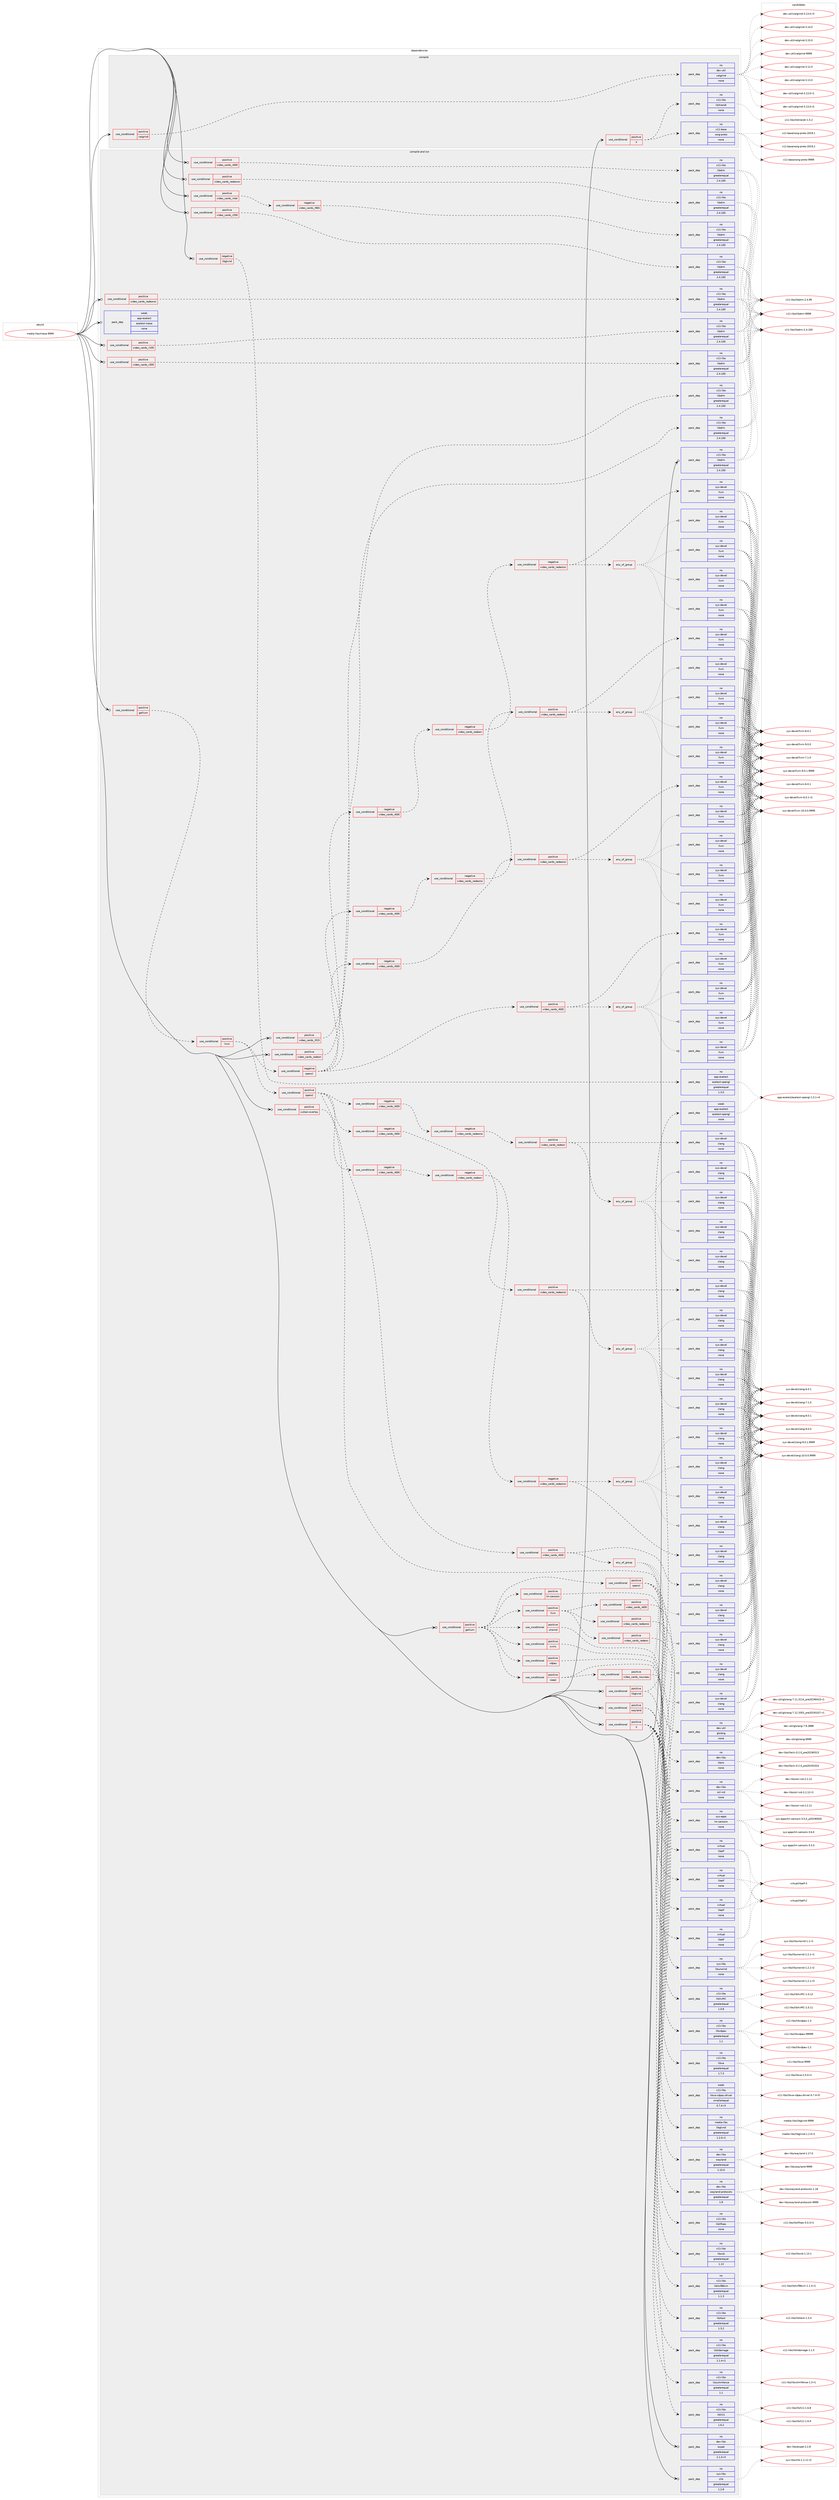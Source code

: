 digraph prolog {

# *************
# Graph options
# *************

newrank=true;
concentrate=true;
compound=true;
graph [rankdir=LR,fontname=Helvetica,fontsize=10,ranksep=1.5];#, ranksep=2.5, nodesep=0.2];
edge  [arrowhead=vee];
node  [fontname=Helvetica,fontsize=10];

# **********
# The ebuild
# **********

subgraph cluster_leftcol {
color=gray;
rank=same;
label=<<i>ebuild</i>>;
id [label="media-libs/mesa-9999", color=red, width=4, href="../media-libs/mesa-9999.svg"];
}

# ****************
# The dependencies
# ****************

subgraph cluster_midcol {
color=gray;
label=<<i>dependencies</i>>;
subgraph cluster_compile {
fillcolor="#eeeeee";
style=filled;
label=<<i>compile</i>>;
subgraph cond192232 {
dependency790026 [label=<<TABLE BORDER="0" CELLBORDER="1" CELLSPACING="0" CELLPADDING="4"><TR><TD ROWSPAN="3" CELLPADDING="10">use_conditional</TD></TR><TR><TD>positive</TD></TR><TR><TD>X</TD></TR></TABLE>>, shape=none, color=red];
subgraph pack583991 {
dependency790027 [label=<<TABLE BORDER="0" CELLBORDER="1" CELLSPACING="0" CELLPADDING="4" WIDTH="220"><TR><TD ROWSPAN="6" CELLPADDING="30">pack_dep</TD></TR><TR><TD WIDTH="110">no</TD></TR><TR><TD>x11-libs</TD></TR><TR><TD>libXrandr</TD></TR><TR><TD>none</TD></TR><TR><TD></TD></TR></TABLE>>, shape=none, color=blue];
}
dependency790026:e -> dependency790027:w [weight=20,style="dashed",arrowhead="vee"];
subgraph pack583992 {
dependency790028 [label=<<TABLE BORDER="0" CELLBORDER="1" CELLSPACING="0" CELLPADDING="4" WIDTH="220"><TR><TD ROWSPAN="6" CELLPADDING="30">pack_dep</TD></TR><TR><TD WIDTH="110">no</TD></TR><TR><TD>x11-base</TD></TR><TR><TD>xorg-proto</TD></TR><TR><TD>none</TD></TR><TR><TD></TD></TR></TABLE>>, shape=none, color=blue];
}
dependency790026:e -> dependency790028:w [weight=20,style="dashed",arrowhead="vee"];
}
id:e -> dependency790026:w [weight=20,style="solid",arrowhead="vee"];
subgraph cond192233 {
dependency790029 [label=<<TABLE BORDER="0" CELLBORDER="1" CELLSPACING="0" CELLPADDING="4"><TR><TD ROWSPAN="3" CELLPADDING="10">use_conditional</TD></TR><TR><TD>positive</TD></TR><TR><TD>valgrind</TD></TR></TABLE>>, shape=none, color=red];
subgraph pack583993 {
dependency790030 [label=<<TABLE BORDER="0" CELLBORDER="1" CELLSPACING="0" CELLPADDING="4" WIDTH="220"><TR><TD ROWSPAN="6" CELLPADDING="30">pack_dep</TD></TR><TR><TD WIDTH="110">no</TD></TR><TR><TD>dev-util</TD></TR><TR><TD>valgrind</TD></TR><TR><TD>none</TD></TR><TR><TD></TD></TR></TABLE>>, shape=none, color=blue];
}
dependency790029:e -> dependency790030:w [weight=20,style="dashed",arrowhead="vee"];
}
id:e -> dependency790029:w [weight=20,style="solid",arrowhead="vee"];
}
subgraph cluster_compileandrun {
fillcolor="#eeeeee";
style=filled;
label=<<i>compile and run</i>>;
subgraph cond192234 {
dependency790031 [label=<<TABLE BORDER="0" CELLBORDER="1" CELLSPACING="0" CELLPADDING="4"><TR><TD ROWSPAN="3" CELLPADDING="10">use_conditional</TD></TR><TR><TD>negative</TD></TR><TR><TD>libglvnd</TD></TR></TABLE>>, shape=none, color=red];
subgraph pack583994 {
dependency790032 [label=<<TABLE BORDER="0" CELLBORDER="1" CELLSPACING="0" CELLPADDING="4" WIDTH="220"><TR><TD ROWSPAN="6" CELLPADDING="30">pack_dep</TD></TR><TR><TD WIDTH="110">no</TD></TR><TR><TD>app-eselect</TD></TR><TR><TD>eselect-opengl</TD></TR><TR><TD>greaterequal</TD></TR><TR><TD>1.3.0</TD></TR></TABLE>>, shape=none, color=blue];
}
dependency790031:e -> dependency790032:w [weight=20,style="dashed",arrowhead="vee"];
}
id:e -> dependency790031:w [weight=20,style="solid",arrowhead="odotvee"];
subgraph cond192235 {
dependency790033 [label=<<TABLE BORDER="0" CELLBORDER="1" CELLSPACING="0" CELLPADDING="4"><TR><TD ROWSPAN="3" CELLPADDING="10">use_conditional</TD></TR><TR><TD>positive</TD></TR><TR><TD>X</TD></TR></TABLE>>, shape=none, color=red];
subgraph pack583995 {
dependency790034 [label=<<TABLE BORDER="0" CELLBORDER="1" CELLSPACING="0" CELLPADDING="4" WIDTH="220"><TR><TD ROWSPAN="6" CELLPADDING="30">pack_dep</TD></TR><TR><TD WIDTH="110">no</TD></TR><TR><TD>x11-libs</TD></TR><TR><TD>libX11</TD></TR><TR><TD>greaterequal</TD></TR><TR><TD>1.6.2</TD></TR></TABLE>>, shape=none, color=blue];
}
dependency790033:e -> dependency790034:w [weight=20,style="dashed",arrowhead="vee"];
subgraph pack583996 {
dependency790035 [label=<<TABLE BORDER="0" CELLBORDER="1" CELLSPACING="0" CELLPADDING="4" WIDTH="220"><TR><TD ROWSPAN="6" CELLPADDING="30">pack_dep</TD></TR><TR><TD WIDTH="110">no</TD></TR><TR><TD>x11-libs</TD></TR><TR><TD>libxshmfence</TD></TR><TR><TD>greaterequal</TD></TR><TR><TD>1.1</TD></TR></TABLE>>, shape=none, color=blue];
}
dependency790033:e -> dependency790035:w [weight=20,style="dashed",arrowhead="vee"];
subgraph pack583997 {
dependency790036 [label=<<TABLE BORDER="0" CELLBORDER="1" CELLSPACING="0" CELLPADDING="4" WIDTH="220"><TR><TD ROWSPAN="6" CELLPADDING="30">pack_dep</TD></TR><TR><TD WIDTH="110">no</TD></TR><TR><TD>x11-libs</TD></TR><TR><TD>libXdamage</TD></TR><TR><TD>greaterequal</TD></TR><TR><TD>1.1.4-r1</TD></TR></TABLE>>, shape=none, color=blue];
}
dependency790033:e -> dependency790036:w [weight=20,style="dashed",arrowhead="vee"];
subgraph pack583998 {
dependency790037 [label=<<TABLE BORDER="0" CELLBORDER="1" CELLSPACING="0" CELLPADDING="4" WIDTH="220"><TR><TD ROWSPAN="6" CELLPADDING="30">pack_dep</TD></TR><TR><TD WIDTH="110">no</TD></TR><TR><TD>x11-libs</TD></TR><TR><TD>libXext</TD></TR><TR><TD>greaterequal</TD></TR><TR><TD>1.3.2</TD></TR></TABLE>>, shape=none, color=blue];
}
dependency790033:e -> dependency790037:w [weight=20,style="dashed",arrowhead="vee"];
subgraph pack583999 {
dependency790038 [label=<<TABLE BORDER="0" CELLBORDER="1" CELLSPACING="0" CELLPADDING="4" WIDTH="220"><TR><TD ROWSPAN="6" CELLPADDING="30">pack_dep</TD></TR><TR><TD WIDTH="110">no</TD></TR><TR><TD>x11-libs</TD></TR><TR><TD>libXxf86vm</TD></TR><TR><TD>greaterequal</TD></TR><TR><TD>1.1.3</TD></TR></TABLE>>, shape=none, color=blue];
}
dependency790033:e -> dependency790038:w [weight=20,style="dashed",arrowhead="vee"];
subgraph pack584000 {
dependency790039 [label=<<TABLE BORDER="0" CELLBORDER="1" CELLSPACING="0" CELLPADDING="4" WIDTH="220"><TR><TD ROWSPAN="6" CELLPADDING="30">pack_dep</TD></TR><TR><TD WIDTH="110">no</TD></TR><TR><TD>x11-libs</TD></TR><TR><TD>libxcb</TD></TR><TR><TD>greaterequal</TD></TR><TR><TD>1.13</TD></TR></TABLE>>, shape=none, color=blue];
}
dependency790033:e -> dependency790039:w [weight=20,style="dashed",arrowhead="vee"];
subgraph pack584001 {
dependency790040 [label=<<TABLE BORDER="0" CELLBORDER="1" CELLSPACING="0" CELLPADDING="4" WIDTH="220"><TR><TD ROWSPAN="6" CELLPADDING="30">pack_dep</TD></TR><TR><TD WIDTH="110">no</TD></TR><TR><TD>x11-libs</TD></TR><TR><TD>libXfixes</TD></TR><TR><TD>none</TD></TR><TR><TD></TD></TR></TABLE>>, shape=none, color=blue];
}
dependency790033:e -> dependency790040:w [weight=20,style="dashed",arrowhead="vee"];
}
id:e -> dependency790033:w [weight=20,style="solid",arrowhead="odotvee"];
subgraph cond192236 {
dependency790041 [label=<<TABLE BORDER="0" CELLBORDER="1" CELLSPACING="0" CELLPADDING="4"><TR><TD ROWSPAN="3" CELLPADDING="10">use_conditional</TD></TR><TR><TD>positive</TD></TR><TR><TD>gallium</TD></TR></TABLE>>, shape=none, color=red];
subgraph cond192237 {
dependency790042 [label=<<TABLE BORDER="0" CELLBORDER="1" CELLSPACING="0" CELLPADDING="4"><TR><TD ROWSPAN="3" CELLPADDING="10">use_conditional</TD></TR><TR><TD>positive</TD></TR><TR><TD>llvm</TD></TR></TABLE>>, shape=none, color=red];
subgraph cond192238 {
dependency790043 [label=<<TABLE BORDER="0" CELLBORDER="1" CELLSPACING="0" CELLPADDING="4"><TR><TD ROWSPAN="3" CELLPADDING="10">use_conditional</TD></TR><TR><TD>positive</TD></TR><TR><TD>opencl</TD></TR></TABLE>>, shape=none, color=red];
subgraph cond192239 {
dependency790044 [label=<<TABLE BORDER="0" CELLBORDER="1" CELLSPACING="0" CELLPADDING="4"><TR><TD ROWSPAN="3" CELLPADDING="10">use_conditional</TD></TR><TR><TD>positive</TD></TR><TR><TD>video_cards_r600</TD></TR></TABLE>>, shape=none, color=red];
subgraph any13367 {
dependency790045 [label=<<TABLE BORDER="0" CELLBORDER="1" CELLSPACING="0" CELLPADDING="4"><TR><TD CELLPADDING="10">any_of_group</TD></TR></TABLE>>, shape=none, color=red];subgraph pack584002 {
dependency790046 [label=<<TABLE BORDER="0" CELLBORDER="1" CELLSPACING="0" CELLPADDING="4" WIDTH="220"><TR><TD ROWSPAN="6" CELLPADDING="30">pack_dep</TD></TR><TR><TD WIDTH="110">no</TD></TR><TR><TD>sys-devel</TD></TR><TR><TD>clang</TD></TR><TR><TD>none</TD></TR><TR><TD></TD></TR></TABLE>>, shape=none, color=blue];
}
dependency790045:e -> dependency790046:w [weight=20,style="dotted",arrowhead="oinv"];
subgraph pack584003 {
dependency790047 [label=<<TABLE BORDER="0" CELLBORDER="1" CELLSPACING="0" CELLPADDING="4" WIDTH="220"><TR><TD ROWSPAN="6" CELLPADDING="30">pack_dep</TD></TR><TR><TD WIDTH="110">no</TD></TR><TR><TD>sys-devel</TD></TR><TR><TD>clang</TD></TR><TR><TD>none</TD></TR><TR><TD></TD></TR></TABLE>>, shape=none, color=blue];
}
dependency790045:e -> dependency790047:w [weight=20,style="dotted",arrowhead="oinv"];
subgraph pack584004 {
dependency790048 [label=<<TABLE BORDER="0" CELLBORDER="1" CELLSPACING="0" CELLPADDING="4" WIDTH="220"><TR><TD ROWSPAN="6" CELLPADDING="30">pack_dep</TD></TR><TR><TD WIDTH="110">no</TD></TR><TR><TD>sys-devel</TD></TR><TR><TD>clang</TD></TR><TR><TD>none</TD></TR><TR><TD></TD></TR></TABLE>>, shape=none, color=blue];
}
dependency790045:e -> dependency790048:w [weight=20,style="dotted",arrowhead="oinv"];
subgraph pack584005 {
dependency790049 [label=<<TABLE BORDER="0" CELLBORDER="1" CELLSPACING="0" CELLPADDING="4" WIDTH="220"><TR><TD ROWSPAN="6" CELLPADDING="30">pack_dep</TD></TR><TR><TD WIDTH="110">no</TD></TR><TR><TD>sys-devel</TD></TR><TR><TD>clang</TD></TR><TR><TD>none</TD></TR><TR><TD></TD></TR></TABLE>>, shape=none, color=blue];
}
dependency790045:e -> dependency790049:w [weight=20,style="dotted",arrowhead="oinv"];
}
dependency790044:e -> dependency790045:w [weight=20,style="dashed",arrowhead="vee"];
subgraph pack584006 {
dependency790050 [label=<<TABLE BORDER="0" CELLBORDER="1" CELLSPACING="0" CELLPADDING="4" WIDTH="220"><TR><TD ROWSPAN="6" CELLPADDING="30">pack_dep</TD></TR><TR><TD WIDTH="110">no</TD></TR><TR><TD>sys-devel</TD></TR><TR><TD>clang</TD></TR><TR><TD>none</TD></TR><TR><TD></TD></TR></TABLE>>, shape=none, color=blue];
}
dependency790044:e -> dependency790050:w [weight=20,style="dashed",arrowhead="vee"];
}
dependency790043:e -> dependency790044:w [weight=20,style="dashed",arrowhead="vee"];
subgraph cond192240 {
dependency790051 [label=<<TABLE BORDER="0" CELLBORDER="1" CELLSPACING="0" CELLPADDING="4"><TR><TD ROWSPAN="3" CELLPADDING="10">use_conditional</TD></TR><TR><TD>negative</TD></TR><TR><TD>video_cards_r600</TD></TR></TABLE>>, shape=none, color=red];
subgraph cond192241 {
dependency790052 [label=<<TABLE BORDER="0" CELLBORDER="1" CELLSPACING="0" CELLPADDING="4"><TR><TD ROWSPAN="3" CELLPADDING="10">use_conditional</TD></TR><TR><TD>positive</TD></TR><TR><TD>video_cards_radeonsi</TD></TR></TABLE>>, shape=none, color=red];
subgraph any13368 {
dependency790053 [label=<<TABLE BORDER="0" CELLBORDER="1" CELLSPACING="0" CELLPADDING="4"><TR><TD CELLPADDING="10">any_of_group</TD></TR></TABLE>>, shape=none, color=red];subgraph pack584007 {
dependency790054 [label=<<TABLE BORDER="0" CELLBORDER="1" CELLSPACING="0" CELLPADDING="4" WIDTH="220"><TR><TD ROWSPAN="6" CELLPADDING="30">pack_dep</TD></TR><TR><TD WIDTH="110">no</TD></TR><TR><TD>sys-devel</TD></TR><TR><TD>clang</TD></TR><TR><TD>none</TD></TR><TR><TD></TD></TR></TABLE>>, shape=none, color=blue];
}
dependency790053:e -> dependency790054:w [weight=20,style="dotted",arrowhead="oinv"];
subgraph pack584008 {
dependency790055 [label=<<TABLE BORDER="0" CELLBORDER="1" CELLSPACING="0" CELLPADDING="4" WIDTH="220"><TR><TD ROWSPAN="6" CELLPADDING="30">pack_dep</TD></TR><TR><TD WIDTH="110">no</TD></TR><TR><TD>sys-devel</TD></TR><TR><TD>clang</TD></TR><TR><TD>none</TD></TR><TR><TD></TD></TR></TABLE>>, shape=none, color=blue];
}
dependency790053:e -> dependency790055:w [weight=20,style="dotted",arrowhead="oinv"];
subgraph pack584009 {
dependency790056 [label=<<TABLE BORDER="0" CELLBORDER="1" CELLSPACING="0" CELLPADDING="4" WIDTH="220"><TR><TD ROWSPAN="6" CELLPADDING="30">pack_dep</TD></TR><TR><TD WIDTH="110">no</TD></TR><TR><TD>sys-devel</TD></TR><TR><TD>clang</TD></TR><TR><TD>none</TD></TR><TR><TD></TD></TR></TABLE>>, shape=none, color=blue];
}
dependency790053:e -> dependency790056:w [weight=20,style="dotted",arrowhead="oinv"];
subgraph pack584010 {
dependency790057 [label=<<TABLE BORDER="0" CELLBORDER="1" CELLSPACING="0" CELLPADDING="4" WIDTH="220"><TR><TD ROWSPAN="6" CELLPADDING="30">pack_dep</TD></TR><TR><TD WIDTH="110">no</TD></TR><TR><TD>sys-devel</TD></TR><TR><TD>clang</TD></TR><TR><TD>none</TD></TR><TR><TD></TD></TR></TABLE>>, shape=none, color=blue];
}
dependency790053:e -> dependency790057:w [weight=20,style="dotted",arrowhead="oinv"];
}
dependency790052:e -> dependency790053:w [weight=20,style="dashed",arrowhead="vee"];
subgraph pack584011 {
dependency790058 [label=<<TABLE BORDER="0" CELLBORDER="1" CELLSPACING="0" CELLPADDING="4" WIDTH="220"><TR><TD ROWSPAN="6" CELLPADDING="30">pack_dep</TD></TR><TR><TD WIDTH="110">no</TD></TR><TR><TD>sys-devel</TD></TR><TR><TD>clang</TD></TR><TR><TD>none</TD></TR><TR><TD></TD></TR></TABLE>>, shape=none, color=blue];
}
dependency790052:e -> dependency790058:w [weight=20,style="dashed",arrowhead="vee"];
}
dependency790051:e -> dependency790052:w [weight=20,style="dashed",arrowhead="vee"];
}
dependency790043:e -> dependency790051:w [weight=20,style="dashed",arrowhead="vee"];
subgraph cond192242 {
dependency790059 [label=<<TABLE BORDER="0" CELLBORDER="1" CELLSPACING="0" CELLPADDING="4"><TR><TD ROWSPAN="3" CELLPADDING="10">use_conditional</TD></TR><TR><TD>negative</TD></TR><TR><TD>video_cards_r600</TD></TR></TABLE>>, shape=none, color=red];
subgraph cond192243 {
dependency790060 [label=<<TABLE BORDER="0" CELLBORDER="1" CELLSPACING="0" CELLPADDING="4"><TR><TD ROWSPAN="3" CELLPADDING="10">use_conditional</TD></TR><TR><TD>negative</TD></TR><TR><TD>video_cards_radeonsi</TD></TR></TABLE>>, shape=none, color=red];
subgraph cond192244 {
dependency790061 [label=<<TABLE BORDER="0" CELLBORDER="1" CELLSPACING="0" CELLPADDING="4"><TR><TD ROWSPAN="3" CELLPADDING="10">use_conditional</TD></TR><TR><TD>positive</TD></TR><TR><TD>video_cards_radeon</TD></TR></TABLE>>, shape=none, color=red];
subgraph any13369 {
dependency790062 [label=<<TABLE BORDER="0" CELLBORDER="1" CELLSPACING="0" CELLPADDING="4"><TR><TD CELLPADDING="10">any_of_group</TD></TR></TABLE>>, shape=none, color=red];subgraph pack584012 {
dependency790063 [label=<<TABLE BORDER="0" CELLBORDER="1" CELLSPACING="0" CELLPADDING="4" WIDTH="220"><TR><TD ROWSPAN="6" CELLPADDING="30">pack_dep</TD></TR><TR><TD WIDTH="110">no</TD></TR><TR><TD>sys-devel</TD></TR><TR><TD>clang</TD></TR><TR><TD>none</TD></TR><TR><TD></TD></TR></TABLE>>, shape=none, color=blue];
}
dependency790062:e -> dependency790063:w [weight=20,style="dotted",arrowhead="oinv"];
subgraph pack584013 {
dependency790064 [label=<<TABLE BORDER="0" CELLBORDER="1" CELLSPACING="0" CELLPADDING="4" WIDTH="220"><TR><TD ROWSPAN="6" CELLPADDING="30">pack_dep</TD></TR><TR><TD WIDTH="110">no</TD></TR><TR><TD>sys-devel</TD></TR><TR><TD>clang</TD></TR><TR><TD>none</TD></TR><TR><TD></TD></TR></TABLE>>, shape=none, color=blue];
}
dependency790062:e -> dependency790064:w [weight=20,style="dotted",arrowhead="oinv"];
subgraph pack584014 {
dependency790065 [label=<<TABLE BORDER="0" CELLBORDER="1" CELLSPACING="0" CELLPADDING="4" WIDTH="220"><TR><TD ROWSPAN="6" CELLPADDING="30">pack_dep</TD></TR><TR><TD WIDTH="110">no</TD></TR><TR><TD>sys-devel</TD></TR><TR><TD>clang</TD></TR><TR><TD>none</TD></TR><TR><TD></TD></TR></TABLE>>, shape=none, color=blue];
}
dependency790062:e -> dependency790065:w [weight=20,style="dotted",arrowhead="oinv"];
subgraph pack584015 {
dependency790066 [label=<<TABLE BORDER="0" CELLBORDER="1" CELLSPACING="0" CELLPADDING="4" WIDTH="220"><TR><TD ROWSPAN="6" CELLPADDING="30">pack_dep</TD></TR><TR><TD WIDTH="110">no</TD></TR><TR><TD>sys-devel</TD></TR><TR><TD>clang</TD></TR><TR><TD>none</TD></TR><TR><TD></TD></TR></TABLE>>, shape=none, color=blue];
}
dependency790062:e -> dependency790066:w [weight=20,style="dotted",arrowhead="oinv"];
}
dependency790061:e -> dependency790062:w [weight=20,style="dashed",arrowhead="vee"];
subgraph pack584016 {
dependency790067 [label=<<TABLE BORDER="0" CELLBORDER="1" CELLSPACING="0" CELLPADDING="4" WIDTH="220"><TR><TD ROWSPAN="6" CELLPADDING="30">pack_dep</TD></TR><TR><TD WIDTH="110">no</TD></TR><TR><TD>sys-devel</TD></TR><TR><TD>clang</TD></TR><TR><TD>none</TD></TR><TR><TD></TD></TR></TABLE>>, shape=none, color=blue];
}
dependency790061:e -> dependency790067:w [weight=20,style="dashed",arrowhead="vee"];
}
dependency790060:e -> dependency790061:w [weight=20,style="dashed",arrowhead="vee"];
}
dependency790059:e -> dependency790060:w [weight=20,style="dashed",arrowhead="vee"];
}
dependency790043:e -> dependency790059:w [weight=20,style="dashed",arrowhead="vee"];
subgraph cond192245 {
dependency790068 [label=<<TABLE BORDER="0" CELLBORDER="1" CELLSPACING="0" CELLPADDING="4"><TR><TD ROWSPAN="3" CELLPADDING="10">use_conditional</TD></TR><TR><TD>negative</TD></TR><TR><TD>video_cards_r600</TD></TR></TABLE>>, shape=none, color=red];
subgraph cond192246 {
dependency790069 [label=<<TABLE BORDER="0" CELLBORDER="1" CELLSPACING="0" CELLPADDING="4"><TR><TD ROWSPAN="3" CELLPADDING="10">use_conditional</TD></TR><TR><TD>negative</TD></TR><TR><TD>video_cards_radeon</TD></TR></TABLE>>, shape=none, color=red];
subgraph cond192247 {
dependency790070 [label=<<TABLE BORDER="0" CELLBORDER="1" CELLSPACING="0" CELLPADDING="4"><TR><TD ROWSPAN="3" CELLPADDING="10">use_conditional</TD></TR><TR><TD>negative</TD></TR><TR><TD>video_cards_radeonsi</TD></TR></TABLE>>, shape=none, color=red];
subgraph any13370 {
dependency790071 [label=<<TABLE BORDER="0" CELLBORDER="1" CELLSPACING="0" CELLPADDING="4"><TR><TD CELLPADDING="10">any_of_group</TD></TR></TABLE>>, shape=none, color=red];subgraph pack584017 {
dependency790072 [label=<<TABLE BORDER="0" CELLBORDER="1" CELLSPACING="0" CELLPADDING="4" WIDTH="220"><TR><TD ROWSPAN="6" CELLPADDING="30">pack_dep</TD></TR><TR><TD WIDTH="110">no</TD></TR><TR><TD>sys-devel</TD></TR><TR><TD>clang</TD></TR><TR><TD>none</TD></TR><TR><TD></TD></TR></TABLE>>, shape=none, color=blue];
}
dependency790071:e -> dependency790072:w [weight=20,style="dotted",arrowhead="oinv"];
subgraph pack584018 {
dependency790073 [label=<<TABLE BORDER="0" CELLBORDER="1" CELLSPACING="0" CELLPADDING="4" WIDTH="220"><TR><TD ROWSPAN="6" CELLPADDING="30">pack_dep</TD></TR><TR><TD WIDTH="110">no</TD></TR><TR><TD>sys-devel</TD></TR><TR><TD>clang</TD></TR><TR><TD>none</TD></TR><TR><TD></TD></TR></TABLE>>, shape=none, color=blue];
}
dependency790071:e -> dependency790073:w [weight=20,style="dotted",arrowhead="oinv"];
subgraph pack584019 {
dependency790074 [label=<<TABLE BORDER="0" CELLBORDER="1" CELLSPACING="0" CELLPADDING="4" WIDTH="220"><TR><TD ROWSPAN="6" CELLPADDING="30">pack_dep</TD></TR><TR><TD WIDTH="110">no</TD></TR><TR><TD>sys-devel</TD></TR><TR><TD>clang</TD></TR><TR><TD>none</TD></TR><TR><TD></TD></TR></TABLE>>, shape=none, color=blue];
}
dependency790071:e -> dependency790074:w [weight=20,style="dotted",arrowhead="oinv"];
subgraph pack584020 {
dependency790075 [label=<<TABLE BORDER="0" CELLBORDER="1" CELLSPACING="0" CELLPADDING="4" WIDTH="220"><TR><TD ROWSPAN="6" CELLPADDING="30">pack_dep</TD></TR><TR><TD WIDTH="110">no</TD></TR><TR><TD>sys-devel</TD></TR><TR><TD>clang</TD></TR><TR><TD>none</TD></TR><TR><TD></TD></TR></TABLE>>, shape=none, color=blue];
}
dependency790071:e -> dependency790075:w [weight=20,style="dotted",arrowhead="oinv"];
}
dependency790070:e -> dependency790071:w [weight=20,style="dashed",arrowhead="vee"];
subgraph pack584021 {
dependency790076 [label=<<TABLE BORDER="0" CELLBORDER="1" CELLSPACING="0" CELLPADDING="4" WIDTH="220"><TR><TD ROWSPAN="6" CELLPADDING="30">pack_dep</TD></TR><TR><TD WIDTH="110">no</TD></TR><TR><TD>sys-devel</TD></TR><TR><TD>clang</TD></TR><TR><TD>none</TD></TR><TR><TD></TD></TR></TABLE>>, shape=none, color=blue];
}
dependency790070:e -> dependency790076:w [weight=20,style="dashed",arrowhead="vee"];
}
dependency790069:e -> dependency790070:w [weight=20,style="dashed",arrowhead="vee"];
}
dependency790068:e -> dependency790069:w [weight=20,style="dashed",arrowhead="vee"];
}
dependency790043:e -> dependency790068:w [weight=20,style="dashed",arrowhead="vee"];
}
dependency790042:e -> dependency790043:w [weight=20,style="dashed",arrowhead="vee"];
subgraph cond192248 {
dependency790077 [label=<<TABLE BORDER="0" CELLBORDER="1" CELLSPACING="0" CELLPADDING="4"><TR><TD ROWSPAN="3" CELLPADDING="10">use_conditional</TD></TR><TR><TD>negative</TD></TR><TR><TD>opencl</TD></TR></TABLE>>, shape=none, color=red];
subgraph cond192249 {
dependency790078 [label=<<TABLE BORDER="0" CELLBORDER="1" CELLSPACING="0" CELLPADDING="4"><TR><TD ROWSPAN="3" CELLPADDING="10">use_conditional</TD></TR><TR><TD>positive</TD></TR><TR><TD>video_cards_r600</TD></TR></TABLE>>, shape=none, color=red];
subgraph any13371 {
dependency790079 [label=<<TABLE BORDER="0" CELLBORDER="1" CELLSPACING="0" CELLPADDING="4"><TR><TD CELLPADDING="10">any_of_group</TD></TR></TABLE>>, shape=none, color=red];subgraph pack584022 {
dependency790080 [label=<<TABLE BORDER="0" CELLBORDER="1" CELLSPACING="0" CELLPADDING="4" WIDTH="220"><TR><TD ROWSPAN="6" CELLPADDING="30">pack_dep</TD></TR><TR><TD WIDTH="110">no</TD></TR><TR><TD>sys-devel</TD></TR><TR><TD>llvm</TD></TR><TR><TD>none</TD></TR><TR><TD></TD></TR></TABLE>>, shape=none, color=blue];
}
dependency790079:e -> dependency790080:w [weight=20,style="dotted",arrowhead="oinv"];
subgraph pack584023 {
dependency790081 [label=<<TABLE BORDER="0" CELLBORDER="1" CELLSPACING="0" CELLPADDING="4" WIDTH="220"><TR><TD ROWSPAN="6" CELLPADDING="30">pack_dep</TD></TR><TR><TD WIDTH="110">no</TD></TR><TR><TD>sys-devel</TD></TR><TR><TD>llvm</TD></TR><TR><TD>none</TD></TR><TR><TD></TD></TR></TABLE>>, shape=none, color=blue];
}
dependency790079:e -> dependency790081:w [weight=20,style="dotted",arrowhead="oinv"];
subgraph pack584024 {
dependency790082 [label=<<TABLE BORDER="0" CELLBORDER="1" CELLSPACING="0" CELLPADDING="4" WIDTH="220"><TR><TD ROWSPAN="6" CELLPADDING="30">pack_dep</TD></TR><TR><TD WIDTH="110">no</TD></TR><TR><TD>sys-devel</TD></TR><TR><TD>llvm</TD></TR><TR><TD>none</TD></TR><TR><TD></TD></TR></TABLE>>, shape=none, color=blue];
}
dependency790079:e -> dependency790082:w [weight=20,style="dotted",arrowhead="oinv"];
subgraph pack584025 {
dependency790083 [label=<<TABLE BORDER="0" CELLBORDER="1" CELLSPACING="0" CELLPADDING="4" WIDTH="220"><TR><TD ROWSPAN="6" CELLPADDING="30">pack_dep</TD></TR><TR><TD WIDTH="110">no</TD></TR><TR><TD>sys-devel</TD></TR><TR><TD>llvm</TD></TR><TR><TD>none</TD></TR><TR><TD></TD></TR></TABLE>>, shape=none, color=blue];
}
dependency790079:e -> dependency790083:w [weight=20,style="dotted",arrowhead="oinv"];
}
dependency790078:e -> dependency790079:w [weight=20,style="dashed",arrowhead="vee"];
subgraph pack584026 {
dependency790084 [label=<<TABLE BORDER="0" CELLBORDER="1" CELLSPACING="0" CELLPADDING="4" WIDTH="220"><TR><TD ROWSPAN="6" CELLPADDING="30">pack_dep</TD></TR><TR><TD WIDTH="110">no</TD></TR><TR><TD>sys-devel</TD></TR><TR><TD>llvm</TD></TR><TR><TD>none</TD></TR><TR><TD></TD></TR></TABLE>>, shape=none, color=blue];
}
dependency790078:e -> dependency790084:w [weight=20,style="dashed",arrowhead="vee"];
}
dependency790077:e -> dependency790078:w [weight=20,style="dashed",arrowhead="vee"];
subgraph cond192250 {
dependency790085 [label=<<TABLE BORDER="0" CELLBORDER="1" CELLSPACING="0" CELLPADDING="4"><TR><TD ROWSPAN="3" CELLPADDING="10">use_conditional</TD></TR><TR><TD>negative</TD></TR><TR><TD>video_cards_r600</TD></TR></TABLE>>, shape=none, color=red];
subgraph cond192251 {
dependency790086 [label=<<TABLE BORDER="0" CELLBORDER="1" CELLSPACING="0" CELLPADDING="4"><TR><TD ROWSPAN="3" CELLPADDING="10">use_conditional</TD></TR><TR><TD>positive</TD></TR><TR><TD>video_cards_radeonsi</TD></TR></TABLE>>, shape=none, color=red];
subgraph any13372 {
dependency790087 [label=<<TABLE BORDER="0" CELLBORDER="1" CELLSPACING="0" CELLPADDING="4"><TR><TD CELLPADDING="10">any_of_group</TD></TR></TABLE>>, shape=none, color=red];subgraph pack584027 {
dependency790088 [label=<<TABLE BORDER="0" CELLBORDER="1" CELLSPACING="0" CELLPADDING="4" WIDTH="220"><TR><TD ROWSPAN="6" CELLPADDING="30">pack_dep</TD></TR><TR><TD WIDTH="110">no</TD></TR><TR><TD>sys-devel</TD></TR><TR><TD>llvm</TD></TR><TR><TD>none</TD></TR><TR><TD></TD></TR></TABLE>>, shape=none, color=blue];
}
dependency790087:e -> dependency790088:w [weight=20,style="dotted",arrowhead="oinv"];
subgraph pack584028 {
dependency790089 [label=<<TABLE BORDER="0" CELLBORDER="1" CELLSPACING="0" CELLPADDING="4" WIDTH="220"><TR><TD ROWSPAN="6" CELLPADDING="30">pack_dep</TD></TR><TR><TD WIDTH="110">no</TD></TR><TR><TD>sys-devel</TD></TR><TR><TD>llvm</TD></TR><TR><TD>none</TD></TR><TR><TD></TD></TR></TABLE>>, shape=none, color=blue];
}
dependency790087:e -> dependency790089:w [weight=20,style="dotted",arrowhead="oinv"];
subgraph pack584029 {
dependency790090 [label=<<TABLE BORDER="0" CELLBORDER="1" CELLSPACING="0" CELLPADDING="4" WIDTH="220"><TR><TD ROWSPAN="6" CELLPADDING="30">pack_dep</TD></TR><TR><TD WIDTH="110">no</TD></TR><TR><TD>sys-devel</TD></TR><TR><TD>llvm</TD></TR><TR><TD>none</TD></TR><TR><TD></TD></TR></TABLE>>, shape=none, color=blue];
}
dependency790087:e -> dependency790090:w [weight=20,style="dotted",arrowhead="oinv"];
subgraph pack584030 {
dependency790091 [label=<<TABLE BORDER="0" CELLBORDER="1" CELLSPACING="0" CELLPADDING="4" WIDTH="220"><TR><TD ROWSPAN="6" CELLPADDING="30">pack_dep</TD></TR><TR><TD WIDTH="110">no</TD></TR><TR><TD>sys-devel</TD></TR><TR><TD>llvm</TD></TR><TR><TD>none</TD></TR><TR><TD></TD></TR></TABLE>>, shape=none, color=blue];
}
dependency790087:e -> dependency790091:w [weight=20,style="dotted",arrowhead="oinv"];
}
dependency790086:e -> dependency790087:w [weight=20,style="dashed",arrowhead="vee"];
subgraph pack584031 {
dependency790092 [label=<<TABLE BORDER="0" CELLBORDER="1" CELLSPACING="0" CELLPADDING="4" WIDTH="220"><TR><TD ROWSPAN="6" CELLPADDING="30">pack_dep</TD></TR><TR><TD WIDTH="110">no</TD></TR><TR><TD>sys-devel</TD></TR><TR><TD>llvm</TD></TR><TR><TD>none</TD></TR><TR><TD></TD></TR></TABLE>>, shape=none, color=blue];
}
dependency790086:e -> dependency790092:w [weight=20,style="dashed",arrowhead="vee"];
}
dependency790085:e -> dependency790086:w [weight=20,style="dashed",arrowhead="vee"];
}
dependency790077:e -> dependency790085:w [weight=20,style="dashed",arrowhead="vee"];
subgraph cond192252 {
dependency790093 [label=<<TABLE BORDER="0" CELLBORDER="1" CELLSPACING="0" CELLPADDING="4"><TR><TD ROWSPAN="3" CELLPADDING="10">use_conditional</TD></TR><TR><TD>negative</TD></TR><TR><TD>video_cards_r600</TD></TR></TABLE>>, shape=none, color=red];
subgraph cond192253 {
dependency790094 [label=<<TABLE BORDER="0" CELLBORDER="1" CELLSPACING="0" CELLPADDING="4"><TR><TD ROWSPAN="3" CELLPADDING="10">use_conditional</TD></TR><TR><TD>negative</TD></TR><TR><TD>video_cards_radeonsi</TD></TR></TABLE>>, shape=none, color=red];
subgraph cond192254 {
dependency790095 [label=<<TABLE BORDER="0" CELLBORDER="1" CELLSPACING="0" CELLPADDING="4"><TR><TD ROWSPAN="3" CELLPADDING="10">use_conditional</TD></TR><TR><TD>positive</TD></TR><TR><TD>video_cards_radeon</TD></TR></TABLE>>, shape=none, color=red];
subgraph any13373 {
dependency790096 [label=<<TABLE BORDER="0" CELLBORDER="1" CELLSPACING="0" CELLPADDING="4"><TR><TD CELLPADDING="10">any_of_group</TD></TR></TABLE>>, shape=none, color=red];subgraph pack584032 {
dependency790097 [label=<<TABLE BORDER="0" CELLBORDER="1" CELLSPACING="0" CELLPADDING="4" WIDTH="220"><TR><TD ROWSPAN="6" CELLPADDING="30">pack_dep</TD></TR><TR><TD WIDTH="110">no</TD></TR><TR><TD>sys-devel</TD></TR><TR><TD>llvm</TD></TR><TR><TD>none</TD></TR><TR><TD></TD></TR></TABLE>>, shape=none, color=blue];
}
dependency790096:e -> dependency790097:w [weight=20,style="dotted",arrowhead="oinv"];
subgraph pack584033 {
dependency790098 [label=<<TABLE BORDER="0" CELLBORDER="1" CELLSPACING="0" CELLPADDING="4" WIDTH="220"><TR><TD ROWSPAN="6" CELLPADDING="30">pack_dep</TD></TR><TR><TD WIDTH="110">no</TD></TR><TR><TD>sys-devel</TD></TR><TR><TD>llvm</TD></TR><TR><TD>none</TD></TR><TR><TD></TD></TR></TABLE>>, shape=none, color=blue];
}
dependency790096:e -> dependency790098:w [weight=20,style="dotted",arrowhead="oinv"];
subgraph pack584034 {
dependency790099 [label=<<TABLE BORDER="0" CELLBORDER="1" CELLSPACING="0" CELLPADDING="4" WIDTH="220"><TR><TD ROWSPAN="6" CELLPADDING="30">pack_dep</TD></TR><TR><TD WIDTH="110">no</TD></TR><TR><TD>sys-devel</TD></TR><TR><TD>llvm</TD></TR><TR><TD>none</TD></TR><TR><TD></TD></TR></TABLE>>, shape=none, color=blue];
}
dependency790096:e -> dependency790099:w [weight=20,style="dotted",arrowhead="oinv"];
subgraph pack584035 {
dependency790100 [label=<<TABLE BORDER="0" CELLBORDER="1" CELLSPACING="0" CELLPADDING="4" WIDTH="220"><TR><TD ROWSPAN="6" CELLPADDING="30">pack_dep</TD></TR><TR><TD WIDTH="110">no</TD></TR><TR><TD>sys-devel</TD></TR><TR><TD>llvm</TD></TR><TR><TD>none</TD></TR><TR><TD></TD></TR></TABLE>>, shape=none, color=blue];
}
dependency790096:e -> dependency790100:w [weight=20,style="dotted",arrowhead="oinv"];
}
dependency790095:e -> dependency790096:w [weight=20,style="dashed",arrowhead="vee"];
subgraph pack584036 {
dependency790101 [label=<<TABLE BORDER="0" CELLBORDER="1" CELLSPACING="0" CELLPADDING="4" WIDTH="220"><TR><TD ROWSPAN="6" CELLPADDING="30">pack_dep</TD></TR><TR><TD WIDTH="110">no</TD></TR><TR><TD>sys-devel</TD></TR><TR><TD>llvm</TD></TR><TR><TD>none</TD></TR><TR><TD></TD></TR></TABLE>>, shape=none, color=blue];
}
dependency790095:e -> dependency790101:w [weight=20,style="dashed",arrowhead="vee"];
}
dependency790094:e -> dependency790095:w [weight=20,style="dashed",arrowhead="vee"];
}
dependency790093:e -> dependency790094:w [weight=20,style="dashed",arrowhead="vee"];
}
dependency790077:e -> dependency790093:w [weight=20,style="dashed",arrowhead="vee"];
subgraph cond192255 {
dependency790102 [label=<<TABLE BORDER="0" CELLBORDER="1" CELLSPACING="0" CELLPADDING="4"><TR><TD ROWSPAN="3" CELLPADDING="10">use_conditional</TD></TR><TR><TD>negative</TD></TR><TR><TD>video_cards_r600</TD></TR></TABLE>>, shape=none, color=red];
subgraph cond192256 {
dependency790103 [label=<<TABLE BORDER="0" CELLBORDER="1" CELLSPACING="0" CELLPADDING="4"><TR><TD ROWSPAN="3" CELLPADDING="10">use_conditional</TD></TR><TR><TD>negative</TD></TR><TR><TD>video_cards_radeon</TD></TR></TABLE>>, shape=none, color=red];
subgraph cond192257 {
dependency790104 [label=<<TABLE BORDER="0" CELLBORDER="1" CELLSPACING="0" CELLPADDING="4"><TR><TD ROWSPAN="3" CELLPADDING="10">use_conditional</TD></TR><TR><TD>negative</TD></TR><TR><TD>video_cards_radeonsi</TD></TR></TABLE>>, shape=none, color=red];
subgraph any13374 {
dependency790105 [label=<<TABLE BORDER="0" CELLBORDER="1" CELLSPACING="0" CELLPADDING="4"><TR><TD CELLPADDING="10">any_of_group</TD></TR></TABLE>>, shape=none, color=red];subgraph pack584037 {
dependency790106 [label=<<TABLE BORDER="0" CELLBORDER="1" CELLSPACING="0" CELLPADDING="4" WIDTH="220"><TR><TD ROWSPAN="6" CELLPADDING="30">pack_dep</TD></TR><TR><TD WIDTH="110">no</TD></TR><TR><TD>sys-devel</TD></TR><TR><TD>llvm</TD></TR><TR><TD>none</TD></TR><TR><TD></TD></TR></TABLE>>, shape=none, color=blue];
}
dependency790105:e -> dependency790106:w [weight=20,style="dotted",arrowhead="oinv"];
subgraph pack584038 {
dependency790107 [label=<<TABLE BORDER="0" CELLBORDER="1" CELLSPACING="0" CELLPADDING="4" WIDTH="220"><TR><TD ROWSPAN="6" CELLPADDING="30">pack_dep</TD></TR><TR><TD WIDTH="110">no</TD></TR><TR><TD>sys-devel</TD></TR><TR><TD>llvm</TD></TR><TR><TD>none</TD></TR><TR><TD></TD></TR></TABLE>>, shape=none, color=blue];
}
dependency790105:e -> dependency790107:w [weight=20,style="dotted",arrowhead="oinv"];
subgraph pack584039 {
dependency790108 [label=<<TABLE BORDER="0" CELLBORDER="1" CELLSPACING="0" CELLPADDING="4" WIDTH="220"><TR><TD ROWSPAN="6" CELLPADDING="30">pack_dep</TD></TR><TR><TD WIDTH="110">no</TD></TR><TR><TD>sys-devel</TD></TR><TR><TD>llvm</TD></TR><TR><TD>none</TD></TR><TR><TD></TD></TR></TABLE>>, shape=none, color=blue];
}
dependency790105:e -> dependency790108:w [weight=20,style="dotted",arrowhead="oinv"];
subgraph pack584040 {
dependency790109 [label=<<TABLE BORDER="0" CELLBORDER="1" CELLSPACING="0" CELLPADDING="4" WIDTH="220"><TR><TD ROWSPAN="6" CELLPADDING="30">pack_dep</TD></TR><TR><TD WIDTH="110">no</TD></TR><TR><TD>sys-devel</TD></TR><TR><TD>llvm</TD></TR><TR><TD>none</TD></TR><TR><TD></TD></TR></TABLE>>, shape=none, color=blue];
}
dependency790105:e -> dependency790109:w [weight=20,style="dotted",arrowhead="oinv"];
}
dependency790104:e -> dependency790105:w [weight=20,style="dashed",arrowhead="vee"];
subgraph pack584041 {
dependency790110 [label=<<TABLE BORDER="0" CELLBORDER="1" CELLSPACING="0" CELLPADDING="4" WIDTH="220"><TR><TD ROWSPAN="6" CELLPADDING="30">pack_dep</TD></TR><TR><TD WIDTH="110">no</TD></TR><TR><TD>sys-devel</TD></TR><TR><TD>llvm</TD></TR><TR><TD>none</TD></TR><TR><TD></TD></TR></TABLE>>, shape=none, color=blue];
}
dependency790104:e -> dependency790110:w [weight=20,style="dashed",arrowhead="vee"];
}
dependency790103:e -> dependency790104:w [weight=20,style="dashed",arrowhead="vee"];
}
dependency790102:e -> dependency790103:w [weight=20,style="dashed",arrowhead="vee"];
}
dependency790077:e -> dependency790102:w [weight=20,style="dashed",arrowhead="vee"];
}
dependency790042:e -> dependency790077:w [weight=20,style="dashed",arrowhead="vee"];
}
dependency790041:e -> dependency790042:w [weight=20,style="dashed",arrowhead="vee"];
}
id:e -> dependency790041:w [weight=20,style="solid",arrowhead="odotvee"];
subgraph cond192258 {
dependency790111 [label=<<TABLE BORDER="0" CELLBORDER="1" CELLSPACING="0" CELLPADDING="4"><TR><TD ROWSPAN="3" CELLPADDING="10">use_conditional</TD></TR><TR><TD>positive</TD></TR><TR><TD>gallium</TD></TR></TABLE>>, shape=none, color=red];
subgraph cond192259 {
dependency790112 [label=<<TABLE BORDER="0" CELLBORDER="1" CELLSPACING="0" CELLPADDING="4"><TR><TD ROWSPAN="3" CELLPADDING="10">use_conditional</TD></TR><TR><TD>positive</TD></TR><TR><TD>unwind</TD></TR></TABLE>>, shape=none, color=red];
subgraph pack584042 {
dependency790113 [label=<<TABLE BORDER="0" CELLBORDER="1" CELLSPACING="0" CELLPADDING="4" WIDTH="220"><TR><TD ROWSPAN="6" CELLPADDING="30">pack_dep</TD></TR><TR><TD WIDTH="110">no</TD></TR><TR><TD>sys-libs</TD></TR><TR><TD>libunwind</TD></TR><TR><TD>none</TD></TR><TR><TD></TD></TR></TABLE>>, shape=none, color=blue];
}
dependency790112:e -> dependency790113:w [weight=20,style="dashed",arrowhead="vee"];
}
dependency790111:e -> dependency790112:w [weight=20,style="dashed",arrowhead="vee"];
subgraph cond192260 {
dependency790114 [label=<<TABLE BORDER="0" CELLBORDER="1" CELLSPACING="0" CELLPADDING="4"><TR><TD ROWSPAN="3" CELLPADDING="10">use_conditional</TD></TR><TR><TD>positive</TD></TR><TR><TD>llvm</TD></TR></TABLE>>, shape=none, color=red];
subgraph cond192261 {
dependency790115 [label=<<TABLE BORDER="0" CELLBORDER="1" CELLSPACING="0" CELLPADDING="4"><TR><TD ROWSPAN="3" CELLPADDING="10">use_conditional</TD></TR><TR><TD>positive</TD></TR><TR><TD>video_cards_radeonsi</TD></TR></TABLE>>, shape=none, color=red];
subgraph pack584043 {
dependency790116 [label=<<TABLE BORDER="0" CELLBORDER="1" CELLSPACING="0" CELLPADDING="4" WIDTH="220"><TR><TD ROWSPAN="6" CELLPADDING="30">pack_dep</TD></TR><TR><TD WIDTH="110">no</TD></TR><TR><TD>virtual</TD></TR><TR><TD>libelf</TD></TR><TR><TD>none</TD></TR><TR><TD></TD></TR></TABLE>>, shape=none, color=blue];
}
dependency790115:e -> dependency790116:w [weight=20,style="dashed",arrowhead="vee"];
}
dependency790114:e -> dependency790115:w [weight=20,style="dashed",arrowhead="vee"];
subgraph cond192262 {
dependency790117 [label=<<TABLE BORDER="0" CELLBORDER="1" CELLSPACING="0" CELLPADDING="4"><TR><TD ROWSPAN="3" CELLPADDING="10">use_conditional</TD></TR><TR><TD>positive</TD></TR><TR><TD>video_cards_r600</TD></TR></TABLE>>, shape=none, color=red];
subgraph pack584044 {
dependency790118 [label=<<TABLE BORDER="0" CELLBORDER="1" CELLSPACING="0" CELLPADDING="4" WIDTH="220"><TR><TD ROWSPAN="6" CELLPADDING="30">pack_dep</TD></TR><TR><TD WIDTH="110">no</TD></TR><TR><TD>virtual</TD></TR><TR><TD>libelf</TD></TR><TR><TD>none</TD></TR><TR><TD></TD></TR></TABLE>>, shape=none, color=blue];
}
dependency790117:e -> dependency790118:w [weight=20,style="dashed",arrowhead="vee"];
}
dependency790114:e -> dependency790117:w [weight=20,style="dashed",arrowhead="vee"];
subgraph cond192263 {
dependency790119 [label=<<TABLE BORDER="0" CELLBORDER="1" CELLSPACING="0" CELLPADDING="4"><TR><TD ROWSPAN="3" CELLPADDING="10">use_conditional</TD></TR><TR><TD>positive</TD></TR><TR><TD>video_cards_radeon</TD></TR></TABLE>>, shape=none, color=red];
subgraph pack584045 {
dependency790120 [label=<<TABLE BORDER="0" CELLBORDER="1" CELLSPACING="0" CELLPADDING="4" WIDTH="220"><TR><TD ROWSPAN="6" CELLPADDING="30">pack_dep</TD></TR><TR><TD WIDTH="110">no</TD></TR><TR><TD>virtual</TD></TR><TR><TD>libelf</TD></TR><TR><TD>none</TD></TR><TR><TD></TD></TR></TABLE>>, shape=none, color=blue];
}
dependency790119:e -> dependency790120:w [weight=20,style="dashed",arrowhead="vee"];
}
dependency790114:e -> dependency790119:w [weight=20,style="dashed",arrowhead="vee"];
}
dependency790111:e -> dependency790114:w [weight=20,style="dashed",arrowhead="vee"];
subgraph cond192264 {
dependency790121 [label=<<TABLE BORDER="0" CELLBORDER="1" CELLSPACING="0" CELLPADDING="4"><TR><TD ROWSPAN="3" CELLPADDING="10">use_conditional</TD></TR><TR><TD>positive</TD></TR><TR><TD>lm-sensors</TD></TR></TABLE>>, shape=none, color=red];
subgraph pack584046 {
dependency790122 [label=<<TABLE BORDER="0" CELLBORDER="1" CELLSPACING="0" CELLPADDING="4" WIDTH="220"><TR><TD ROWSPAN="6" CELLPADDING="30">pack_dep</TD></TR><TR><TD WIDTH="110">no</TD></TR><TR><TD>sys-apps</TD></TR><TR><TD>lm-sensors</TD></TR><TR><TD>none</TD></TR><TR><TD></TD></TR></TABLE>>, shape=none, color=blue];
}
dependency790121:e -> dependency790122:w [weight=20,style="dashed",arrowhead="vee"];
}
dependency790111:e -> dependency790121:w [weight=20,style="dashed",arrowhead="vee"];
subgraph cond192265 {
dependency790123 [label=<<TABLE BORDER="0" CELLBORDER="1" CELLSPACING="0" CELLPADDING="4"><TR><TD ROWSPAN="3" CELLPADDING="10">use_conditional</TD></TR><TR><TD>positive</TD></TR><TR><TD>opencl</TD></TR></TABLE>>, shape=none, color=red];
subgraph pack584047 {
dependency790124 [label=<<TABLE BORDER="0" CELLBORDER="1" CELLSPACING="0" CELLPADDING="4" WIDTH="220"><TR><TD ROWSPAN="6" CELLPADDING="30">pack_dep</TD></TR><TR><TD WIDTH="110">no</TD></TR><TR><TD>dev-libs</TD></TR><TR><TD>ocl-icd</TD></TR><TR><TD>none</TD></TR><TR><TD></TD></TR></TABLE>>, shape=none, color=blue];
}
dependency790123:e -> dependency790124:w [weight=20,style="dashed",arrowhead="vee"];
subgraph pack584048 {
dependency790125 [label=<<TABLE BORDER="0" CELLBORDER="1" CELLSPACING="0" CELLPADDING="4" WIDTH="220"><TR><TD ROWSPAN="6" CELLPADDING="30">pack_dep</TD></TR><TR><TD WIDTH="110">no</TD></TR><TR><TD>dev-libs</TD></TR><TR><TD>libclc</TD></TR><TR><TD>none</TD></TR><TR><TD></TD></TR></TABLE>>, shape=none, color=blue];
}
dependency790123:e -> dependency790125:w [weight=20,style="dashed",arrowhead="vee"];
subgraph pack584049 {
dependency790126 [label=<<TABLE BORDER="0" CELLBORDER="1" CELLSPACING="0" CELLPADDING="4" WIDTH="220"><TR><TD ROWSPAN="6" CELLPADDING="30">pack_dep</TD></TR><TR><TD WIDTH="110">no</TD></TR><TR><TD>virtual</TD></TR><TR><TD>libelf</TD></TR><TR><TD>none</TD></TR><TR><TD></TD></TR></TABLE>>, shape=none, color=blue];
}
dependency790123:e -> dependency790126:w [weight=20,style="dashed",arrowhead="vee"];
}
dependency790111:e -> dependency790123:w [weight=20,style="dashed",arrowhead="vee"];
subgraph cond192266 {
dependency790127 [label=<<TABLE BORDER="0" CELLBORDER="1" CELLSPACING="0" CELLPADDING="4"><TR><TD ROWSPAN="3" CELLPADDING="10">use_conditional</TD></TR><TR><TD>positive</TD></TR><TR><TD>vaapi</TD></TR></TABLE>>, shape=none, color=red];
subgraph pack584050 {
dependency790128 [label=<<TABLE BORDER="0" CELLBORDER="1" CELLSPACING="0" CELLPADDING="4" WIDTH="220"><TR><TD ROWSPAN="6" CELLPADDING="30">pack_dep</TD></TR><TR><TD WIDTH="110">no</TD></TR><TR><TD>x11-libs</TD></TR><TR><TD>libva</TD></TR><TR><TD>greaterequal</TD></TR><TR><TD>1.7.3</TD></TR></TABLE>>, shape=none, color=blue];
}
dependency790127:e -> dependency790128:w [weight=20,style="dashed",arrowhead="vee"];
subgraph cond192267 {
dependency790129 [label=<<TABLE BORDER="0" CELLBORDER="1" CELLSPACING="0" CELLPADDING="4"><TR><TD ROWSPAN="3" CELLPADDING="10">use_conditional</TD></TR><TR><TD>positive</TD></TR><TR><TD>video_cards_nouveau</TD></TR></TABLE>>, shape=none, color=red];
subgraph pack584051 {
dependency790130 [label=<<TABLE BORDER="0" CELLBORDER="1" CELLSPACING="0" CELLPADDING="4" WIDTH="220"><TR><TD ROWSPAN="6" CELLPADDING="30">pack_dep</TD></TR><TR><TD WIDTH="110">weak</TD></TR><TR><TD>x11-libs</TD></TR><TR><TD>libva-vdpau-driver</TD></TR><TR><TD>smallerequal</TD></TR><TR><TD>0.7.4-r3</TD></TR></TABLE>>, shape=none, color=blue];
}
dependency790129:e -> dependency790130:w [weight=20,style="dashed",arrowhead="vee"];
}
dependency790127:e -> dependency790129:w [weight=20,style="dashed",arrowhead="vee"];
}
dependency790111:e -> dependency790127:w [weight=20,style="dashed",arrowhead="vee"];
subgraph cond192268 {
dependency790131 [label=<<TABLE BORDER="0" CELLBORDER="1" CELLSPACING="0" CELLPADDING="4"><TR><TD ROWSPAN="3" CELLPADDING="10">use_conditional</TD></TR><TR><TD>positive</TD></TR><TR><TD>vdpau</TD></TR></TABLE>>, shape=none, color=red];
subgraph pack584052 {
dependency790132 [label=<<TABLE BORDER="0" CELLBORDER="1" CELLSPACING="0" CELLPADDING="4" WIDTH="220"><TR><TD ROWSPAN="6" CELLPADDING="30">pack_dep</TD></TR><TR><TD WIDTH="110">no</TD></TR><TR><TD>x11-libs</TD></TR><TR><TD>libvdpau</TD></TR><TR><TD>greaterequal</TD></TR><TR><TD>1.1</TD></TR></TABLE>>, shape=none, color=blue];
}
dependency790131:e -> dependency790132:w [weight=20,style="dashed",arrowhead="vee"];
}
dependency790111:e -> dependency790131:w [weight=20,style="dashed",arrowhead="vee"];
subgraph cond192269 {
dependency790133 [label=<<TABLE BORDER="0" CELLBORDER="1" CELLSPACING="0" CELLPADDING="4"><TR><TD ROWSPAN="3" CELLPADDING="10">use_conditional</TD></TR><TR><TD>positive</TD></TR><TR><TD>xvmc</TD></TR></TABLE>>, shape=none, color=red];
subgraph pack584053 {
dependency790134 [label=<<TABLE BORDER="0" CELLBORDER="1" CELLSPACING="0" CELLPADDING="4" WIDTH="220"><TR><TD ROWSPAN="6" CELLPADDING="30">pack_dep</TD></TR><TR><TD WIDTH="110">no</TD></TR><TR><TD>x11-libs</TD></TR><TR><TD>libXvMC</TD></TR><TR><TD>greaterequal</TD></TR><TR><TD>1.0.8</TD></TR></TABLE>>, shape=none, color=blue];
}
dependency790133:e -> dependency790134:w [weight=20,style="dashed",arrowhead="vee"];
}
dependency790111:e -> dependency790133:w [weight=20,style="dashed",arrowhead="vee"];
}
id:e -> dependency790111:w [weight=20,style="solid",arrowhead="odotvee"];
subgraph cond192270 {
dependency790135 [label=<<TABLE BORDER="0" CELLBORDER="1" CELLSPACING="0" CELLPADDING="4"><TR><TD ROWSPAN="3" CELLPADDING="10">use_conditional</TD></TR><TR><TD>positive</TD></TR><TR><TD>libglvnd</TD></TR></TABLE>>, shape=none, color=red];
subgraph pack584054 {
dependency790136 [label=<<TABLE BORDER="0" CELLBORDER="1" CELLSPACING="0" CELLPADDING="4" WIDTH="220"><TR><TD ROWSPAN="6" CELLPADDING="30">pack_dep</TD></TR><TR><TD WIDTH="110">no</TD></TR><TR><TD>media-libs</TD></TR><TR><TD>libglvnd</TD></TR><TR><TD>greaterequal</TD></TR><TR><TD>1.2.0-r1</TD></TR></TABLE>>, shape=none, color=blue];
}
dependency790135:e -> dependency790136:w [weight=20,style="dashed",arrowhead="vee"];
subgraph pack584055 {
dependency790137 [label=<<TABLE BORDER="0" CELLBORDER="1" CELLSPACING="0" CELLPADDING="4" WIDTH="220"><TR><TD ROWSPAN="6" CELLPADDING="30">pack_dep</TD></TR><TR><TD WIDTH="110">weak</TD></TR><TR><TD>app-eselect</TD></TR><TR><TD>eselect-opengl</TD></TR><TR><TD>none</TD></TR><TR><TD></TD></TR></TABLE>>, shape=none, color=blue];
}
dependency790135:e -> dependency790137:w [weight=20,style="dashed",arrowhead="vee"];
}
id:e -> dependency790135:w [weight=20,style="solid",arrowhead="odotvee"];
subgraph cond192271 {
dependency790138 [label=<<TABLE BORDER="0" CELLBORDER="1" CELLSPACING="0" CELLPADDING="4"><TR><TD ROWSPAN="3" CELLPADDING="10">use_conditional</TD></TR><TR><TD>positive</TD></TR><TR><TD>video_cards_i915</TD></TR></TABLE>>, shape=none, color=red];
subgraph pack584056 {
dependency790139 [label=<<TABLE BORDER="0" CELLBORDER="1" CELLSPACING="0" CELLPADDING="4" WIDTH="220"><TR><TD ROWSPAN="6" CELLPADDING="30">pack_dep</TD></TR><TR><TD WIDTH="110">no</TD></TR><TR><TD>x11-libs</TD></TR><TR><TD>libdrm</TD></TR><TR><TD>greaterequal</TD></TR><TR><TD>2.4.100</TD></TR></TABLE>>, shape=none, color=blue];
}
dependency790138:e -> dependency790139:w [weight=20,style="dashed",arrowhead="vee"];
}
id:e -> dependency790138:w [weight=20,style="solid",arrowhead="odotvee"];
subgraph cond192272 {
dependency790140 [label=<<TABLE BORDER="0" CELLBORDER="1" CELLSPACING="0" CELLPADDING="4"><TR><TD ROWSPAN="3" CELLPADDING="10">use_conditional</TD></TR><TR><TD>positive</TD></TR><TR><TD>video_cards_intel</TD></TR></TABLE>>, shape=none, color=red];
subgraph cond192273 {
dependency790141 [label=<<TABLE BORDER="0" CELLBORDER="1" CELLSPACING="0" CELLPADDING="4"><TR><TD ROWSPAN="3" CELLPADDING="10">use_conditional</TD></TR><TR><TD>negative</TD></TR><TR><TD>video_cards_i965</TD></TR></TABLE>>, shape=none, color=red];
subgraph pack584057 {
dependency790142 [label=<<TABLE BORDER="0" CELLBORDER="1" CELLSPACING="0" CELLPADDING="4" WIDTH="220"><TR><TD ROWSPAN="6" CELLPADDING="30">pack_dep</TD></TR><TR><TD WIDTH="110">no</TD></TR><TR><TD>x11-libs</TD></TR><TR><TD>libdrm</TD></TR><TR><TD>greaterequal</TD></TR><TR><TD>2.4.100</TD></TR></TABLE>>, shape=none, color=blue];
}
dependency790141:e -> dependency790142:w [weight=20,style="dashed",arrowhead="vee"];
}
dependency790140:e -> dependency790141:w [weight=20,style="dashed",arrowhead="vee"];
}
id:e -> dependency790140:w [weight=20,style="solid",arrowhead="odotvee"];
subgraph cond192274 {
dependency790143 [label=<<TABLE BORDER="0" CELLBORDER="1" CELLSPACING="0" CELLPADDING="4"><TR><TD ROWSPAN="3" CELLPADDING="10">use_conditional</TD></TR><TR><TD>positive</TD></TR><TR><TD>video_cards_r100</TD></TR></TABLE>>, shape=none, color=red];
subgraph pack584058 {
dependency790144 [label=<<TABLE BORDER="0" CELLBORDER="1" CELLSPACING="0" CELLPADDING="4" WIDTH="220"><TR><TD ROWSPAN="6" CELLPADDING="30">pack_dep</TD></TR><TR><TD WIDTH="110">no</TD></TR><TR><TD>x11-libs</TD></TR><TR><TD>libdrm</TD></TR><TR><TD>greaterequal</TD></TR><TR><TD>2.4.100</TD></TR></TABLE>>, shape=none, color=blue];
}
dependency790143:e -> dependency790144:w [weight=20,style="dashed",arrowhead="vee"];
}
id:e -> dependency790143:w [weight=20,style="solid",arrowhead="odotvee"];
subgraph cond192275 {
dependency790145 [label=<<TABLE BORDER="0" CELLBORDER="1" CELLSPACING="0" CELLPADDING="4"><TR><TD ROWSPAN="3" CELLPADDING="10">use_conditional</TD></TR><TR><TD>positive</TD></TR><TR><TD>video_cards_r200</TD></TR></TABLE>>, shape=none, color=red];
subgraph pack584059 {
dependency790146 [label=<<TABLE BORDER="0" CELLBORDER="1" CELLSPACING="0" CELLPADDING="4" WIDTH="220"><TR><TD ROWSPAN="6" CELLPADDING="30">pack_dep</TD></TR><TR><TD WIDTH="110">no</TD></TR><TR><TD>x11-libs</TD></TR><TR><TD>libdrm</TD></TR><TR><TD>greaterequal</TD></TR><TR><TD>2.4.100</TD></TR></TABLE>>, shape=none, color=blue];
}
dependency790145:e -> dependency790146:w [weight=20,style="dashed",arrowhead="vee"];
}
id:e -> dependency790145:w [weight=20,style="solid",arrowhead="odotvee"];
subgraph cond192276 {
dependency790147 [label=<<TABLE BORDER="0" CELLBORDER="1" CELLSPACING="0" CELLPADDING="4"><TR><TD ROWSPAN="3" CELLPADDING="10">use_conditional</TD></TR><TR><TD>positive</TD></TR><TR><TD>video_cards_r300</TD></TR></TABLE>>, shape=none, color=red];
subgraph pack584060 {
dependency790148 [label=<<TABLE BORDER="0" CELLBORDER="1" CELLSPACING="0" CELLPADDING="4" WIDTH="220"><TR><TD ROWSPAN="6" CELLPADDING="30">pack_dep</TD></TR><TR><TD WIDTH="110">no</TD></TR><TR><TD>x11-libs</TD></TR><TR><TD>libdrm</TD></TR><TR><TD>greaterequal</TD></TR><TR><TD>2.4.100</TD></TR></TABLE>>, shape=none, color=blue];
}
dependency790147:e -> dependency790148:w [weight=20,style="dashed",arrowhead="vee"];
}
id:e -> dependency790147:w [weight=20,style="solid",arrowhead="odotvee"];
subgraph cond192277 {
dependency790149 [label=<<TABLE BORDER="0" CELLBORDER="1" CELLSPACING="0" CELLPADDING="4"><TR><TD ROWSPAN="3" CELLPADDING="10">use_conditional</TD></TR><TR><TD>positive</TD></TR><TR><TD>video_cards_r600</TD></TR></TABLE>>, shape=none, color=red];
subgraph pack584061 {
dependency790150 [label=<<TABLE BORDER="0" CELLBORDER="1" CELLSPACING="0" CELLPADDING="4" WIDTH="220"><TR><TD ROWSPAN="6" CELLPADDING="30">pack_dep</TD></TR><TR><TD WIDTH="110">no</TD></TR><TR><TD>x11-libs</TD></TR><TR><TD>libdrm</TD></TR><TR><TD>greaterequal</TD></TR><TR><TD>2.4.100</TD></TR></TABLE>>, shape=none, color=blue];
}
dependency790149:e -> dependency790150:w [weight=20,style="dashed",arrowhead="vee"];
}
id:e -> dependency790149:w [weight=20,style="solid",arrowhead="odotvee"];
subgraph cond192278 {
dependency790151 [label=<<TABLE BORDER="0" CELLBORDER="1" CELLSPACING="0" CELLPADDING="4"><TR><TD ROWSPAN="3" CELLPADDING="10">use_conditional</TD></TR><TR><TD>positive</TD></TR><TR><TD>video_cards_radeon</TD></TR></TABLE>>, shape=none, color=red];
subgraph pack584062 {
dependency790152 [label=<<TABLE BORDER="0" CELLBORDER="1" CELLSPACING="0" CELLPADDING="4" WIDTH="220"><TR><TD ROWSPAN="6" CELLPADDING="30">pack_dep</TD></TR><TR><TD WIDTH="110">no</TD></TR><TR><TD>x11-libs</TD></TR><TR><TD>libdrm</TD></TR><TR><TD>greaterequal</TD></TR><TR><TD>2.4.100</TD></TR></TABLE>>, shape=none, color=blue];
}
dependency790151:e -> dependency790152:w [weight=20,style="dashed",arrowhead="vee"];
}
id:e -> dependency790151:w [weight=20,style="solid",arrowhead="odotvee"];
subgraph cond192279 {
dependency790153 [label=<<TABLE BORDER="0" CELLBORDER="1" CELLSPACING="0" CELLPADDING="4"><TR><TD ROWSPAN="3" CELLPADDING="10">use_conditional</TD></TR><TR><TD>positive</TD></TR><TR><TD>video_cards_radeonsi</TD></TR></TABLE>>, shape=none, color=red];
subgraph pack584063 {
dependency790154 [label=<<TABLE BORDER="0" CELLBORDER="1" CELLSPACING="0" CELLPADDING="4" WIDTH="220"><TR><TD ROWSPAN="6" CELLPADDING="30">pack_dep</TD></TR><TR><TD WIDTH="110">no</TD></TR><TR><TD>x11-libs</TD></TR><TR><TD>libdrm</TD></TR><TR><TD>greaterequal</TD></TR><TR><TD>2.4.100</TD></TR></TABLE>>, shape=none, color=blue];
}
dependency790153:e -> dependency790154:w [weight=20,style="dashed",arrowhead="vee"];
}
id:e -> dependency790153:w [weight=20,style="solid",arrowhead="odotvee"];
subgraph cond192280 {
dependency790155 [label=<<TABLE BORDER="0" CELLBORDER="1" CELLSPACING="0" CELLPADDING="4"><TR><TD ROWSPAN="3" CELLPADDING="10">use_conditional</TD></TR><TR><TD>positive</TD></TR><TR><TD>video_cards_radeonsi</TD></TR></TABLE>>, shape=none, color=red];
subgraph pack584064 {
dependency790156 [label=<<TABLE BORDER="0" CELLBORDER="1" CELLSPACING="0" CELLPADDING="4" WIDTH="220"><TR><TD ROWSPAN="6" CELLPADDING="30">pack_dep</TD></TR><TR><TD WIDTH="110">no</TD></TR><TR><TD>x11-libs</TD></TR><TR><TD>libdrm</TD></TR><TR><TD>greaterequal</TD></TR><TR><TD>2.4.100</TD></TR></TABLE>>, shape=none, color=blue];
}
dependency790155:e -> dependency790156:w [weight=20,style="dashed",arrowhead="vee"];
}
id:e -> dependency790155:w [weight=20,style="solid",arrowhead="odotvee"];
subgraph cond192281 {
dependency790157 [label=<<TABLE BORDER="0" CELLBORDER="1" CELLSPACING="0" CELLPADDING="4"><TR><TD ROWSPAN="3" CELLPADDING="10">use_conditional</TD></TR><TR><TD>positive</TD></TR><TR><TD>vulkan-overlay</TD></TR></TABLE>>, shape=none, color=red];
subgraph pack584065 {
dependency790158 [label=<<TABLE BORDER="0" CELLBORDER="1" CELLSPACING="0" CELLPADDING="4" WIDTH="220"><TR><TD ROWSPAN="6" CELLPADDING="30">pack_dep</TD></TR><TR><TD WIDTH="110">no</TD></TR><TR><TD>dev-util</TD></TR><TR><TD>glslang</TD></TR><TR><TD>none</TD></TR><TR><TD></TD></TR></TABLE>>, shape=none, color=blue];
}
dependency790157:e -> dependency790158:w [weight=20,style="dashed",arrowhead="vee"];
}
id:e -> dependency790157:w [weight=20,style="solid",arrowhead="odotvee"];
subgraph cond192282 {
dependency790159 [label=<<TABLE BORDER="0" CELLBORDER="1" CELLSPACING="0" CELLPADDING="4"><TR><TD ROWSPAN="3" CELLPADDING="10">use_conditional</TD></TR><TR><TD>positive</TD></TR><TR><TD>wayland</TD></TR></TABLE>>, shape=none, color=red];
subgraph pack584066 {
dependency790160 [label=<<TABLE BORDER="0" CELLBORDER="1" CELLSPACING="0" CELLPADDING="4" WIDTH="220"><TR><TD ROWSPAN="6" CELLPADDING="30">pack_dep</TD></TR><TR><TD WIDTH="110">no</TD></TR><TR><TD>dev-libs</TD></TR><TR><TD>wayland</TD></TR><TR><TD>greaterequal</TD></TR><TR><TD>1.15.0</TD></TR></TABLE>>, shape=none, color=blue];
}
dependency790159:e -> dependency790160:w [weight=20,style="dashed",arrowhead="vee"];
subgraph pack584067 {
dependency790161 [label=<<TABLE BORDER="0" CELLBORDER="1" CELLSPACING="0" CELLPADDING="4" WIDTH="220"><TR><TD ROWSPAN="6" CELLPADDING="30">pack_dep</TD></TR><TR><TD WIDTH="110">no</TD></TR><TR><TD>dev-libs</TD></TR><TR><TD>wayland-protocols</TD></TR><TR><TD>greaterequal</TD></TR><TR><TD>1.8</TD></TR></TABLE>>, shape=none, color=blue];
}
dependency790159:e -> dependency790161:w [weight=20,style="dashed",arrowhead="vee"];
}
id:e -> dependency790159:w [weight=20,style="solid",arrowhead="odotvee"];
subgraph pack584068 {
dependency790162 [label=<<TABLE BORDER="0" CELLBORDER="1" CELLSPACING="0" CELLPADDING="4" WIDTH="220"><TR><TD ROWSPAN="6" CELLPADDING="30">pack_dep</TD></TR><TR><TD WIDTH="110">no</TD></TR><TR><TD>dev-libs</TD></TR><TR><TD>expat</TD></TR><TR><TD>greaterequal</TD></TR><TR><TD>2.1.0-r3</TD></TR></TABLE>>, shape=none, color=blue];
}
id:e -> dependency790162:w [weight=20,style="solid",arrowhead="odotvee"];
subgraph pack584069 {
dependency790163 [label=<<TABLE BORDER="0" CELLBORDER="1" CELLSPACING="0" CELLPADDING="4" WIDTH="220"><TR><TD ROWSPAN="6" CELLPADDING="30">pack_dep</TD></TR><TR><TD WIDTH="110">no</TD></TR><TR><TD>sys-libs</TD></TR><TR><TD>zlib</TD></TR><TR><TD>greaterequal</TD></TR><TR><TD>1.2.8</TD></TR></TABLE>>, shape=none, color=blue];
}
id:e -> dependency790163:w [weight=20,style="solid",arrowhead="odotvee"];
subgraph pack584070 {
dependency790164 [label=<<TABLE BORDER="0" CELLBORDER="1" CELLSPACING="0" CELLPADDING="4" WIDTH="220"><TR><TD ROWSPAN="6" CELLPADDING="30">pack_dep</TD></TR><TR><TD WIDTH="110">no</TD></TR><TR><TD>x11-libs</TD></TR><TR><TD>libdrm</TD></TR><TR><TD>greaterequal</TD></TR><TR><TD>2.4.100</TD></TR></TABLE>>, shape=none, color=blue];
}
id:e -> dependency790164:w [weight=20,style="solid",arrowhead="odotvee"];
subgraph pack584071 {
dependency790165 [label=<<TABLE BORDER="0" CELLBORDER="1" CELLSPACING="0" CELLPADDING="4" WIDTH="220"><TR><TD ROWSPAN="6" CELLPADDING="30">pack_dep</TD></TR><TR><TD WIDTH="110">weak</TD></TR><TR><TD>app-eselect</TD></TR><TR><TD>eselect-mesa</TD></TR><TR><TD>none</TD></TR><TR><TD></TD></TR></TABLE>>, shape=none, color=blue];
}
id:e -> dependency790165:w [weight=20,style="solid",arrowhead="odotvee"];
}
subgraph cluster_run {
fillcolor="#eeeeee";
style=filled;
label=<<i>run</i>>;
}
}

# **************
# The candidates
# **************

subgraph cluster_choices {
rank=same;
color=gray;
label=<<i>candidates</i>>;

subgraph choice583991 {
color=black;
nodesep=1;
choice1204949451081059811547108105988811497110100114454946534650 [label="x11-libs/libXrandr-1.5.2", color=red, width=4,href="../x11-libs/libXrandr-1.5.2.svg"];
dependency790027:e -> choice1204949451081059811547108105988811497110100114454946534650:w [style=dotted,weight="100"];
}
subgraph choice583992 {
color=black;
nodesep=1;
choice1204949459897115101471201111141034511211411111611145504849574649 [label="x11-base/xorg-proto-2019.1", color=red, width=4,href="../x11-base/xorg-proto-2019.1.svg"];
choice1204949459897115101471201111141034511211411111611145504849574650 [label="x11-base/xorg-proto-2019.2", color=red, width=4,href="../x11-base/xorg-proto-2019.2.svg"];
choice120494945989711510147120111114103451121141111161114557575757 [label="x11-base/xorg-proto-9999", color=red, width=4,href="../x11-base/xorg-proto-9999.svg"];
dependency790028:e -> choice1204949459897115101471201111141034511211411111611145504849574649:w [style=dotted,weight="100"];
dependency790028:e -> choice1204949459897115101471201111141034511211411111611145504849574650:w [style=dotted,weight="100"];
dependency790028:e -> choice120494945989711510147120111114103451121141111161114557575757:w [style=dotted,weight="100"];
}
subgraph choice583993 {
color=black;
nodesep=1;
choice10010111845117116105108471189710810311410511010045514649504648 [label="dev-util/valgrind-3.12.0", color=red, width=4,href="../dev-util/valgrind-3.12.0.svg"];
choice10010111845117116105108471189710810311410511010045514649514648 [label="dev-util/valgrind-3.13.0", color=red, width=4,href="../dev-util/valgrind-3.13.0.svg"];
choice100101118451171161051084711897108103114105110100455146495146484511449 [label="dev-util/valgrind-3.13.0-r1", color=red, width=4,href="../dev-util/valgrind-3.13.0-r1.svg"];
choice100101118451171161051084711897108103114105110100455146495146484511450 [label="dev-util/valgrind-3.13.0-r2", color=red, width=4,href="../dev-util/valgrind-3.13.0-r2.svg"];
choice100101118451171161051084711897108103114105110100455146495146484511451 [label="dev-util/valgrind-3.13.0-r3", color=red, width=4,href="../dev-util/valgrind-3.13.0-r3.svg"];
choice10010111845117116105108471189710810311410511010045514649524648 [label="dev-util/valgrind-3.14.0", color=red, width=4,href="../dev-util/valgrind-3.14.0.svg"];
choice10010111845117116105108471189710810311410511010045514649534648 [label="dev-util/valgrind-3.15.0", color=red, width=4,href="../dev-util/valgrind-3.15.0.svg"];
choice1001011184511711610510847118971081031141051101004557575757 [label="dev-util/valgrind-9999", color=red, width=4,href="../dev-util/valgrind-9999.svg"];
dependency790030:e -> choice10010111845117116105108471189710810311410511010045514649504648:w [style=dotted,weight="100"];
dependency790030:e -> choice10010111845117116105108471189710810311410511010045514649514648:w [style=dotted,weight="100"];
dependency790030:e -> choice100101118451171161051084711897108103114105110100455146495146484511449:w [style=dotted,weight="100"];
dependency790030:e -> choice100101118451171161051084711897108103114105110100455146495146484511450:w [style=dotted,weight="100"];
dependency790030:e -> choice100101118451171161051084711897108103114105110100455146495146484511451:w [style=dotted,weight="100"];
dependency790030:e -> choice10010111845117116105108471189710810311410511010045514649524648:w [style=dotted,weight="100"];
dependency790030:e -> choice10010111845117116105108471189710810311410511010045514649534648:w [style=dotted,weight="100"];
dependency790030:e -> choice1001011184511711610510847118971081031141051101004557575757:w [style=dotted,weight="100"];
}
subgraph choice583994 {
color=black;
nodesep=1;
choice9711211245101115101108101991164710111510110810199116451111121011101031084549465146494511452 [label="app-eselect/eselect-opengl-1.3.1-r4", color=red, width=4,href="../app-eselect/eselect-opengl-1.3.1-r4.svg"];
dependency790032:e -> choice9711211245101115101108101991164710111510110810199116451111121011101031084549465146494511452:w [style=dotted,weight="100"];
}
subgraph choice583995 {
color=black;
nodesep=1;
choice120494945108105981154710810598884949454946544656 [label="x11-libs/libX11-1.6.8", color=red, width=4,href="../x11-libs/libX11-1.6.8.svg"];
choice120494945108105981154710810598884949454946544657 [label="x11-libs/libX11-1.6.9", color=red, width=4,href="../x11-libs/libX11-1.6.9.svg"];
dependency790034:e -> choice120494945108105981154710810598884949454946544656:w [style=dotted,weight="100"];
dependency790034:e -> choice120494945108105981154710810598884949454946544657:w [style=dotted,weight="100"];
}
subgraph choice583996 {
color=black;
nodesep=1;
choice12049494510810598115471081059812011510410910210111099101454946514511449 [label="x11-libs/libxshmfence-1.3-r1", color=red, width=4,href="../x11-libs/libxshmfence-1.3-r1.svg"];
dependency790035:e -> choice12049494510810598115471081059812011510410910210111099101454946514511449:w [style=dotted,weight="100"];
}
subgraph choice583997 {
color=black;
nodesep=1;
choice120494945108105981154710810598881009710997103101454946494653 [label="x11-libs/libXdamage-1.1.5", color=red, width=4,href="../x11-libs/libXdamage-1.1.5.svg"];
dependency790036:e -> choice120494945108105981154710810598881009710997103101454946494653:w [style=dotted,weight="100"];
}
subgraph choice583998 {
color=black;
nodesep=1;
choice12049494510810598115471081059888101120116454946514652 [label="x11-libs/libXext-1.3.4", color=red, width=4,href="../x11-libs/libXext-1.3.4.svg"];
dependency790037:e -> choice12049494510810598115471081059888101120116454946514652:w [style=dotted,weight="100"];
}
subgraph choice583999 {
color=black;
nodesep=1;
choice1204949451081059811547108105988812010256541181094549464946524511449 [label="x11-libs/libXxf86vm-1.1.4-r1", color=red, width=4,href="../x11-libs/libXxf86vm-1.1.4-r1.svg"];
dependency790038:e -> choice1204949451081059811547108105988812010256541181094549464946524511449:w [style=dotted,weight="100"];
}
subgraph choice584000 {
color=black;
nodesep=1;
choice120494945108105981154710810598120999845494649514649 [label="x11-libs/libxcb-1.13.1", color=red, width=4,href="../x11-libs/libxcb-1.13.1.svg"];
dependency790039:e -> choice120494945108105981154710810598120999845494649514649:w [style=dotted,weight="100"];
}
subgraph choice584001 {
color=black;
nodesep=1;
choice120494945108105981154710810598881021051201011154553464846514511449 [label="x11-libs/libXfixes-5.0.3-r1", color=red, width=4,href="../x11-libs/libXfixes-5.0.3-r1.svg"];
dependency790040:e -> choice120494945108105981154710810598881021051201011154553464846514511449:w [style=dotted,weight="100"];
}
subgraph choice584002 {
color=black;
nodesep=1;
choice11512111545100101118101108479910897110103454948464846484657575757 [label="sys-devel/clang-10.0.0.9999", color=red, width=4,href="../sys-devel/clang-10.0.0.9999.svg"];
choice11512111545100101118101108479910897110103455446484649 [label="sys-devel/clang-6.0.1", color=red, width=4,href="../sys-devel/clang-6.0.1.svg"];
choice11512111545100101118101108479910897110103455546494648 [label="sys-devel/clang-7.1.0", color=red, width=4,href="../sys-devel/clang-7.1.0.svg"];
choice11512111545100101118101108479910897110103455646484649 [label="sys-devel/clang-8.0.1", color=red, width=4,href="../sys-devel/clang-8.0.1.svg"];
choice11512111545100101118101108479910897110103455746484648 [label="sys-devel/clang-9.0.0", color=red, width=4,href="../sys-devel/clang-9.0.0.svg"];
choice115121115451001011181011084799108971101034557464846494657575757 [label="sys-devel/clang-9.0.1.9999", color=red, width=4,href="../sys-devel/clang-9.0.1.9999.svg"];
dependency790046:e -> choice11512111545100101118101108479910897110103454948464846484657575757:w [style=dotted,weight="100"];
dependency790046:e -> choice11512111545100101118101108479910897110103455446484649:w [style=dotted,weight="100"];
dependency790046:e -> choice11512111545100101118101108479910897110103455546494648:w [style=dotted,weight="100"];
dependency790046:e -> choice11512111545100101118101108479910897110103455646484649:w [style=dotted,weight="100"];
dependency790046:e -> choice11512111545100101118101108479910897110103455746484648:w [style=dotted,weight="100"];
dependency790046:e -> choice115121115451001011181011084799108971101034557464846494657575757:w [style=dotted,weight="100"];
}
subgraph choice584003 {
color=black;
nodesep=1;
choice11512111545100101118101108479910897110103454948464846484657575757 [label="sys-devel/clang-10.0.0.9999", color=red, width=4,href="../sys-devel/clang-10.0.0.9999.svg"];
choice11512111545100101118101108479910897110103455446484649 [label="sys-devel/clang-6.0.1", color=red, width=4,href="../sys-devel/clang-6.0.1.svg"];
choice11512111545100101118101108479910897110103455546494648 [label="sys-devel/clang-7.1.0", color=red, width=4,href="../sys-devel/clang-7.1.0.svg"];
choice11512111545100101118101108479910897110103455646484649 [label="sys-devel/clang-8.0.1", color=red, width=4,href="../sys-devel/clang-8.0.1.svg"];
choice11512111545100101118101108479910897110103455746484648 [label="sys-devel/clang-9.0.0", color=red, width=4,href="../sys-devel/clang-9.0.0.svg"];
choice115121115451001011181011084799108971101034557464846494657575757 [label="sys-devel/clang-9.0.1.9999", color=red, width=4,href="../sys-devel/clang-9.0.1.9999.svg"];
dependency790047:e -> choice11512111545100101118101108479910897110103454948464846484657575757:w [style=dotted,weight="100"];
dependency790047:e -> choice11512111545100101118101108479910897110103455446484649:w [style=dotted,weight="100"];
dependency790047:e -> choice11512111545100101118101108479910897110103455546494648:w [style=dotted,weight="100"];
dependency790047:e -> choice11512111545100101118101108479910897110103455646484649:w [style=dotted,weight="100"];
dependency790047:e -> choice11512111545100101118101108479910897110103455746484648:w [style=dotted,weight="100"];
dependency790047:e -> choice115121115451001011181011084799108971101034557464846494657575757:w [style=dotted,weight="100"];
}
subgraph choice584004 {
color=black;
nodesep=1;
choice11512111545100101118101108479910897110103454948464846484657575757 [label="sys-devel/clang-10.0.0.9999", color=red, width=4,href="../sys-devel/clang-10.0.0.9999.svg"];
choice11512111545100101118101108479910897110103455446484649 [label="sys-devel/clang-6.0.1", color=red, width=4,href="../sys-devel/clang-6.0.1.svg"];
choice11512111545100101118101108479910897110103455546494648 [label="sys-devel/clang-7.1.0", color=red, width=4,href="../sys-devel/clang-7.1.0.svg"];
choice11512111545100101118101108479910897110103455646484649 [label="sys-devel/clang-8.0.1", color=red, width=4,href="../sys-devel/clang-8.0.1.svg"];
choice11512111545100101118101108479910897110103455746484648 [label="sys-devel/clang-9.0.0", color=red, width=4,href="../sys-devel/clang-9.0.0.svg"];
choice115121115451001011181011084799108971101034557464846494657575757 [label="sys-devel/clang-9.0.1.9999", color=red, width=4,href="../sys-devel/clang-9.0.1.9999.svg"];
dependency790048:e -> choice11512111545100101118101108479910897110103454948464846484657575757:w [style=dotted,weight="100"];
dependency790048:e -> choice11512111545100101118101108479910897110103455446484649:w [style=dotted,weight="100"];
dependency790048:e -> choice11512111545100101118101108479910897110103455546494648:w [style=dotted,weight="100"];
dependency790048:e -> choice11512111545100101118101108479910897110103455646484649:w [style=dotted,weight="100"];
dependency790048:e -> choice11512111545100101118101108479910897110103455746484648:w [style=dotted,weight="100"];
dependency790048:e -> choice115121115451001011181011084799108971101034557464846494657575757:w [style=dotted,weight="100"];
}
subgraph choice584005 {
color=black;
nodesep=1;
choice11512111545100101118101108479910897110103454948464846484657575757 [label="sys-devel/clang-10.0.0.9999", color=red, width=4,href="../sys-devel/clang-10.0.0.9999.svg"];
choice11512111545100101118101108479910897110103455446484649 [label="sys-devel/clang-6.0.1", color=red, width=4,href="../sys-devel/clang-6.0.1.svg"];
choice11512111545100101118101108479910897110103455546494648 [label="sys-devel/clang-7.1.0", color=red, width=4,href="../sys-devel/clang-7.1.0.svg"];
choice11512111545100101118101108479910897110103455646484649 [label="sys-devel/clang-8.0.1", color=red, width=4,href="../sys-devel/clang-8.0.1.svg"];
choice11512111545100101118101108479910897110103455746484648 [label="sys-devel/clang-9.0.0", color=red, width=4,href="../sys-devel/clang-9.0.0.svg"];
choice115121115451001011181011084799108971101034557464846494657575757 [label="sys-devel/clang-9.0.1.9999", color=red, width=4,href="../sys-devel/clang-9.0.1.9999.svg"];
dependency790049:e -> choice11512111545100101118101108479910897110103454948464846484657575757:w [style=dotted,weight="100"];
dependency790049:e -> choice11512111545100101118101108479910897110103455446484649:w [style=dotted,weight="100"];
dependency790049:e -> choice11512111545100101118101108479910897110103455546494648:w [style=dotted,weight="100"];
dependency790049:e -> choice11512111545100101118101108479910897110103455646484649:w [style=dotted,weight="100"];
dependency790049:e -> choice11512111545100101118101108479910897110103455746484648:w [style=dotted,weight="100"];
dependency790049:e -> choice115121115451001011181011084799108971101034557464846494657575757:w [style=dotted,weight="100"];
}
subgraph choice584006 {
color=black;
nodesep=1;
choice11512111545100101118101108479910897110103454948464846484657575757 [label="sys-devel/clang-10.0.0.9999", color=red, width=4,href="../sys-devel/clang-10.0.0.9999.svg"];
choice11512111545100101118101108479910897110103455446484649 [label="sys-devel/clang-6.0.1", color=red, width=4,href="../sys-devel/clang-6.0.1.svg"];
choice11512111545100101118101108479910897110103455546494648 [label="sys-devel/clang-7.1.0", color=red, width=4,href="../sys-devel/clang-7.1.0.svg"];
choice11512111545100101118101108479910897110103455646484649 [label="sys-devel/clang-8.0.1", color=red, width=4,href="../sys-devel/clang-8.0.1.svg"];
choice11512111545100101118101108479910897110103455746484648 [label="sys-devel/clang-9.0.0", color=red, width=4,href="../sys-devel/clang-9.0.0.svg"];
choice115121115451001011181011084799108971101034557464846494657575757 [label="sys-devel/clang-9.0.1.9999", color=red, width=4,href="../sys-devel/clang-9.0.1.9999.svg"];
dependency790050:e -> choice11512111545100101118101108479910897110103454948464846484657575757:w [style=dotted,weight="100"];
dependency790050:e -> choice11512111545100101118101108479910897110103455446484649:w [style=dotted,weight="100"];
dependency790050:e -> choice11512111545100101118101108479910897110103455546494648:w [style=dotted,weight="100"];
dependency790050:e -> choice11512111545100101118101108479910897110103455646484649:w [style=dotted,weight="100"];
dependency790050:e -> choice11512111545100101118101108479910897110103455746484648:w [style=dotted,weight="100"];
dependency790050:e -> choice115121115451001011181011084799108971101034557464846494657575757:w [style=dotted,weight="100"];
}
subgraph choice584007 {
color=black;
nodesep=1;
choice11512111545100101118101108479910897110103454948464846484657575757 [label="sys-devel/clang-10.0.0.9999", color=red, width=4,href="../sys-devel/clang-10.0.0.9999.svg"];
choice11512111545100101118101108479910897110103455446484649 [label="sys-devel/clang-6.0.1", color=red, width=4,href="../sys-devel/clang-6.0.1.svg"];
choice11512111545100101118101108479910897110103455546494648 [label="sys-devel/clang-7.1.0", color=red, width=4,href="../sys-devel/clang-7.1.0.svg"];
choice11512111545100101118101108479910897110103455646484649 [label="sys-devel/clang-8.0.1", color=red, width=4,href="../sys-devel/clang-8.0.1.svg"];
choice11512111545100101118101108479910897110103455746484648 [label="sys-devel/clang-9.0.0", color=red, width=4,href="../sys-devel/clang-9.0.0.svg"];
choice115121115451001011181011084799108971101034557464846494657575757 [label="sys-devel/clang-9.0.1.9999", color=red, width=4,href="../sys-devel/clang-9.0.1.9999.svg"];
dependency790054:e -> choice11512111545100101118101108479910897110103454948464846484657575757:w [style=dotted,weight="100"];
dependency790054:e -> choice11512111545100101118101108479910897110103455446484649:w [style=dotted,weight="100"];
dependency790054:e -> choice11512111545100101118101108479910897110103455546494648:w [style=dotted,weight="100"];
dependency790054:e -> choice11512111545100101118101108479910897110103455646484649:w [style=dotted,weight="100"];
dependency790054:e -> choice11512111545100101118101108479910897110103455746484648:w [style=dotted,weight="100"];
dependency790054:e -> choice115121115451001011181011084799108971101034557464846494657575757:w [style=dotted,weight="100"];
}
subgraph choice584008 {
color=black;
nodesep=1;
choice11512111545100101118101108479910897110103454948464846484657575757 [label="sys-devel/clang-10.0.0.9999", color=red, width=4,href="../sys-devel/clang-10.0.0.9999.svg"];
choice11512111545100101118101108479910897110103455446484649 [label="sys-devel/clang-6.0.1", color=red, width=4,href="../sys-devel/clang-6.0.1.svg"];
choice11512111545100101118101108479910897110103455546494648 [label="sys-devel/clang-7.1.0", color=red, width=4,href="../sys-devel/clang-7.1.0.svg"];
choice11512111545100101118101108479910897110103455646484649 [label="sys-devel/clang-8.0.1", color=red, width=4,href="../sys-devel/clang-8.0.1.svg"];
choice11512111545100101118101108479910897110103455746484648 [label="sys-devel/clang-9.0.0", color=red, width=4,href="../sys-devel/clang-9.0.0.svg"];
choice115121115451001011181011084799108971101034557464846494657575757 [label="sys-devel/clang-9.0.1.9999", color=red, width=4,href="../sys-devel/clang-9.0.1.9999.svg"];
dependency790055:e -> choice11512111545100101118101108479910897110103454948464846484657575757:w [style=dotted,weight="100"];
dependency790055:e -> choice11512111545100101118101108479910897110103455446484649:w [style=dotted,weight="100"];
dependency790055:e -> choice11512111545100101118101108479910897110103455546494648:w [style=dotted,weight="100"];
dependency790055:e -> choice11512111545100101118101108479910897110103455646484649:w [style=dotted,weight="100"];
dependency790055:e -> choice11512111545100101118101108479910897110103455746484648:w [style=dotted,weight="100"];
dependency790055:e -> choice115121115451001011181011084799108971101034557464846494657575757:w [style=dotted,weight="100"];
}
subgraph choice584009 {
color=black;
nodesep=1;
choice11512111545100101118101108479910897110103454948464846484657575757 [label="sys-devel/clang-10.0.0.9999", color=red, width=4,href="../sys-devel/clang-10.0.0.9999.svg"];
choice11512111545100101118101108479910897110103455446484649 [label="sys-devel/clang-6.0.1", color=red, width=4,href="../sys-devel/clang-6.0.1.svg"];
choice11512111545100101118101108479910897110103455546494648 [label="sys-devel/clang-7.1.0", color=red, width=4,href="../sys-devel/clang-7.1.0.svg"];
choice11512111545100101118101108479910897110103455646484649 [label="sys-devel/clang-8.0.1", color=red, width=4,href="../sys-devel/clang-8.0.1.svg"];
choice11512111545100101118101108479910897110103455746484648 [label="sys-devel/clang-9.0.0", color=red, width=4,href="../sys-devel/clang-9.0.0.svg"];
choice115121115451001011181011084799108971101034557464846494657575757 [label="sys-devel/clang-9.0.1.9999", color=red, width=4,href="../sys-devel/clang-9.0.1.9999.svg"];
dependency790056:e -> choice11512111545100101118101108479910897110103454948464846484657575757:w [style=dotted,weight="100"];
dependency790056:e -> choice11512111545100101118101108479910897110103455446484649:w [style=dotted,weight="100"];
dependency790056:e -> choice11512111545100101118101108479910897110103455546494648:w [style=dotted,weight="100"];
dependency790056:e -> choice11512111545100101118101108479910897110103455646484649:w [style=dotted,weight="100"];
dependency790056:e -> choice11512111545100101118101108479910897110103455746484648:w [style=dotted,weight="100"];
dependency790056:e -> choice115121115451001011181011084799108971101034557464846494657575757:w [style=dotted,weight="100"];
}
subgraph choice584010 {
color=black;
nodesep=1;
choice11512111545100101118101108479910897110103454948464846484657575757 [label="sys-devel/clang-10.0.0.9999", color=red, width=4,href="../sys-devel/clang-10.0.0.9999.svg"];
choice11512111545100101118101108479910897110103455446484649 [label="sys-devel/clang-6.0.1", color=red, width=4,href="../sys-devel/clang-6.0.1.svg"];
choice11512111545100101118101108479910897110103455546494648 [label="sys-devel/clang-7.1.0", color=red, width=4,href="../sys-devel/clang-7.1.0.svg"];
choice11512111545100101118101108479910897110103455646484649 [label="sys-devel/clang-8.0.1", color=red, width=4,href="../sys-devel/clang-8.0.1.svg"];
choice11512111545100101118101108479910897110103455746484648 [label="sys-devel/clang-9.0.0", color=red, width=4,href="../sys-devel/clang-9.0.0.svg"];
choice115121115451001011181011084799108971101034557464846494657575757 [label="sys-devel/clang-9.0.1.9999", color=red, width=4,href="../sys-devel/clang-9.0.1.9999.svg"];
dependency790057:e -> choice11512111545100101118101108479910897110103454948464846484657575757:w [style=dotted,weight="100"];
dependency790057:e -> choice11512111545100101118101108479910897110103455446484649:w [style=dotted,weight="100"];
dependency790057:e -> choice11512111545100101118101108479910897110103455546494648:w [style=dotted,weight="100"];
dependency790057:e -> choice11512111545100101118101108479910897110103455646484649:w [style=dotted,weight="100"];
dependency790057:e -> choice11512111545100101118101108479910897110103455746484648:w [style=dotted,weight="100"];
dependency790057:e -> choice115121115451001011181011084799108971101034557464846494657575757:w [style=dotted,weight="100"];
}
subgraph choice584011 {
color=black;
nodesep=1;
choice11512111545100101118101108479910897110103454948464846484657575757 [label="sys-devel/clang-10.0.0.9999", color=red, width=4,href="../sys-devel/clang-10.0.0.9999.svg"];
choice11512111545100101118101108479910897110103455446484649 [label="sys-devel/clang-6.0.1", color=red, width=4,href="../sys-devel/clang-6.0.1.svg"];
choice11512111545100101118101108479910897110103455546494648 [label="sys-devel/clang-7.1.0", color=red, width=4,href="../sys-devel/clang-7.1.0.svg"];
choice11512111545100101118101108479910897110103455646484649 [label="sys-devel/clang-8.0.1", color=red, width=4,href="../sys-devel/clang-8.0.1.svg"];
choice11512111545100101118101108479910897110103455746484648 [label="sys-devel/clang-9.0.0", color=red, width=4,href="../sys-devel/clang-9.0.0.svg"];
choice115121115451001011181011084799108971101034557464846494657575757 [label="sys-devel/clang-9.0.1.9999", color=red, width=4,href="../sys-devel/clang-9.0.1.9999.svg"];
dependency790058:e -> choice11512111545100101118101108479910897110103454948464846484657575757:w [style=dotted,weight="100"];
dependency790058:e -> choice11512111545100101118101108479910897110103455446484649:w [style=dotted,weight="100"];
dependency790058:e -> choice11512111545100101118101108479910897110103455546494648:w [style=dotted,weight="100"];
dependency790058:e -> choice11512111545100101118101108479910897110103455646484649:w [style=dotted,weight="100"];
dependency790058:e -> choice11512111545100101118101108479910897110103455746484648:w [style=dotted,weight="100"];
dependency790058:e -> choice115121115451001011181011084799108971101034557464846494657575757:w [style=dotted,weight="100"];
}
subgraph choice584012 {
color=black;
nodesep=1;
choice11512111545100101118101108479910897110103454948464846484657575757 [label="sys-devel/clang-10.0.0.9999", color=red, width=4,href="../sys-devel/clang-10.0.0.9999.svg"];
choice11512111545100101118101108479910897110103455446484649 [label="sys-devel/clang-6.0.1", color=red, width=4,href="../sys-devel/clang-6.0.1.svg"];
choice11512111545100101118101108479910897110103455546494648 [label="sys-devel/clang-7.1.0", color=red, width=4,href="../sys-devel/clang-7.1.0.svg"];
choice11512111545100101118101108479910897110103455646484649 [label="sys-devel/clang-8.0.1", color=red, width=4,href="../sys-devel/clang-8.0.1.svg"];
choice11512111545100101118101108479910897110103455746484648 [label="sys-devel/clang-9.0.0", color=red, width=4,href="../sys-devel/clang-9.0.0.svg"];
choice115121115451001011181011084799108971101034557464846494657575757 [label="sys-devel/clang-9.0.1.9999", color=red, width=4,href="../sys-devel/clang-9.0.1.9999.svg"];
dependency790063:e -> choice11512111545100101118101108479910897110103454948464846484657575757:w [style=dotted,weight="100"];
dependency790063:e -> choice11512111545100101118101108479910897110103455446484649:w [style=dotted,weight="100"];
dependency790063:e -> choice11512111545100101118101108479910897110103455546494648:w [style=dotted,weight="100"];
dependency790063:e -> choice11512111545100101118101108479910897110103455646484649:w [style=dotted,weight="100"];
dependency790063:e -> choice11512111545100101118101108479910897110103455746484648:w [style=dotted,weight="100"];
dependency790063:e -> choice115121115451001011181011084799108971101034557464846494657575757:w [style=dotted,weight="100"];
}
subgraph choice584013 {
color=black;
nodesep=1;
choice11512111545100101118101108479910897110103454948464846484657575757 [label="sys-devel/clang-10.0.0.9999", color=red, width=4,href="../sys-devel/clang-10.0.0.9999.svg"];
choice11512111545100101118101108479910897110103455446484649 [label="sys-devel/clang-6.0.1", color=red, width=4,href="../sys-devel/clang-6.0.1.svg"];
choice11512111545100101118101108479910897110103455546494648 [label="sys-devel/clang-7.1.0", color=red, width=4,href="../sys-devel/clang-7.1.0.svg"];
choice11512111545100101118101108479910897110103455646484649 [label="sys-devel/clang-8.0.1", color=red, width=4,href="../sys-devel/clang-8.0.1.svg"];
choice11512111545100101118101108479910897110103455746484648 [label="sys-devel/clang-9.0.0", color=red, width=4,href="../sys-devel/clang-9.0.0.svg"];
choice115121115451001011181011084799108971101034557464846494657575757 [label="sys-devel/clang-9.0.1.9999", color=red, width=4,href="../sys-devel/clang-9.0.1.9999.svg"];
dependency790064:e -> choice11512111545100101118101108479910897110103454948464846484657575757:w [style=dotted,weight="100"];
dependency790064:e -> choice11512111545100101118101108479910897110103455446484649:w [style=dotted,weight="100"];
dependency790064:e -> choice11512111545100101118101108479910897110103455546494648:w [style=dotted,weight="100"];
dependency790064:e -> choice11512111545100101118101108479910897110103455646484649:w [style=dotted,weight="100"];
dependency790064:e -> choice11512111545100101118101108479910897110103455746484648:w [style=dotted,weight="100"];
dependency790064:e -> choice115121115451001011181011084799108971101034557464846494657575757:w [style=dotted,weight="100"];
}
subgraph choice584014 {
color=black;
nodesep=1;
choice11512111545100101118101108479910897110103454948464846484657575757 [label="sys-devel/clang-10.0.0.9999", color=red, width=4,href="../sys-devel/clang-10.0.0.9999.svg"];
choice11512111545100101118101108479910897110103455446484649 [label="sys-devel/clang-6.0.1", color=red, width=4,href="../sys-devel/clang-6.0.1.svg"];
choice11512111545100101118101108479910897110103455546494648 [label="sys-devel/clang-7.1.0", color=red, width=4,href="../sys-devel/clang-7.1.0.svg"];
choice11512111545100101118101108479910897110103455646484649 [label="sys-devel/clang-8.0.1", color=red, width=4,href="../sys-devel/clang-8.0.1.svg"];
choice11512111545100101118101108479910897110103455746484648 [label="sys-devel/clang-9.0.0", color=red, width=4,href="../sys-devel/clang-9.0.0.svg"];
choice115121115451001011181011084799108971101034557464846494657575757 [label="sys-devel/clang-9.0.1.9999", color=red, width=4,href="../sys-devel/clang-9.0.1.9999.svg"];
dependency790065:e -> choice11512111545100101118101108479910897110103454948464846484657575757:w [style=dotted,weight="100"];
dependency790065:e -> choice11512111545100101118101108479910897110103455446484649:w [style=dotted,weight="100"];
dependency790065:e -> choice11512111545100101118101108479910897110103455546494648:w [style=dotted,weight="100"];
dependency790065:e -> choice11512111545100101118101108479910897110103455646484649:w [style=dotted,weight="100"];
dependency790065:e -> choice11512111545100101118101108479910897110103455746484648:w [style=dotted,weight="100"];
dependency790065:e -> choice115121115451001011181011084799108971101034557464846494657575757:w [style=dotted,weight="100"];
}
subgraph choice584015 {
color=black;
nodesep=1;
choice11512111545100101118101108479910897110103454948464846484657575757 [label="sys-devel/clang-10.0.0.9999", color=red, width=4,href="../sys-devel/clang-10.0.0.9999.svg"];
choice11512111545100101118101108479910897110103455446484649 [label="sys-devel/clang-6.0.1", color=red, width=4,href="../sys-devel/clang-6.0.1.svg"];
choice11512111545100101118101108479910897110103455546494648 [label="sys-devel/clang-7.1.0", color=red, width=4,href="../sys-devel/clang-7.1.0.svg"];
choice11512111545100101118101108479910897110103455646484649 [label="sys-devel/clang-8.0.1", color=red, width=4,href="../sys-devel/clang-8.0.1.svg"];
choice11512111545100101118101108479910897110103455746484648 [label="sys-devel/clang-9.0.0", color=red, width=4,href="../sys-devel/clang-9.0.0.svg"];
choice115121115451001011181011084799108971101034557464846494657575757 [label="sys-devel/clang-9.0.1.9999", color=red, width=4,href="../sys-devel/clang-9.0.1.9999.svg"];
dependency790066:e -> choice11512111545100101118101108479910897110103454948464846484657575757:w [style=dotted,weight="100"];
dependency790066:e -> choice11512111545100101118101108479910897110103455446484649:w [style=dotted,weight="100"];
dependency790066:e -> choice11512111545100101118101108479910897110103455546494648:w [style=dotted,weight="100"];
dependency790066:e -> choice11512111545100101118101108479910897110103455646484649:w [style=dotted,weight="100"];
dependency790066:e -> choice11512111545100101118101108479910897110103455746484648:w [style=dotted,weight="100"];
dependency790066:e -> choice115121115451001011181011084799108971101034557464846494657575757:w [style=dotted,weight="100"];
}
subgraph choice584016 {
color=black;
nodesep=1;
choice11512111545100101118101108479910897110103454948464846484657575757 [label="sys-devel/clang-10.0.0.9999", color=red, width=4,href="../sys-devel/clang-10.0.0.9999.svg"];
choice11512111545100101118101108479910897110103455446484649 [label="sys-devel/clang-6.0.1", color=red, width=4,href="../sys-devel/clang-6.0.1.svg"];
choice11512111545100101118101108479910897110103455546494648 [label="sys-devel/clang-7.1.0", color=red, width=4,href="../sys-devel/clang-7.1.0.svg"];
choice11512111545100101118101108479910897110103455646484649 [label="sys-devel/clang-8.0.1", color=red, width=4,href="../sys-devel/clang-8.0.1.svg"];
choice11512111545100101118101108479910897110103455746484648 [label="sys-devel/clang-9.0.0", color=red, width=4,href="../sys-devel/clang-9.0.0.svg"];
choice115121115451001011181011084799108971101034557464846494657575757 [label="sys-devel/clang-9.0.1.9999", color=red, width=4,href="../sys-devel/clang-9.0.1.9999.svg"];
dependency790067:e -> choice11512111545100101118101108479910897110103454948464846484657575757:w [style=dotted,weight="100"];
dependency790067:e -> choice11512111545100101118101108479910897110103455446484649:w [style=dotted,weight="100"];
dependency790067:e -> choice11512111545100101118101108479910897110103455546494648:w [style=dotted,weight="100"];
dependency790067:e -> choice11512111545100101118101108479910897110103455646484649:w [style=dotted,weight="100"];
dependency790067:e -> choice11512111545100101118101108479910897110103455746484648:w [style=dotted,weight="100"];
dependency790067:e -> choice115121115451001011181011084799108971101034557464846494657575757:w [style=dotted,weight="100"];
}
subgraph choice584017 {
color=black;
nodesep=1;
choice11512111545100101118101108479910897110103454948464846484657575757 [label="sys-devel/clang-10.0.0.9999", color=red, width=4,href="../sys-devel/clang-10.0.0.9999.svg"];
choice11512111545100101118101108479910897110103455446484649 [label="sys-devel/clang-6.0.1", color=red, width=4,href="../sys-devel/clang-6.0.1.svg"];
choice11512111545100101118101108479910897110103455546494648 [label="sys-devel/clang-7.1.0", color=red, width=4,href="../sys-devel/clang-7.1.0.svg"];
choice11512111545100101118101108479910897110103455646484649 [label="sys-devel/clang-8.0.1", color=red, width=4,href="../sys-devel/clang-8.0.1.svg"];
choice11512111545100101118101108479910897110103455746484648 [label="sys-devel/clang-9.0.0", color=red, width=4,href="../sys-devel/clang-9.0.0.svg"];
choice115121115451001011181011084799108971101034557464846494657575757 [label="sys-devel/clang-9.0.1.9999", color=red, width=4,href="../sys-devel/clang-9.0.1.9999.svg"];
dependency790072:e -> choice11512111545100101118101108479910897110103454948464846484657575757:w [style=dotted,weight="100"];
dependency790072:e -> choice11512111545100101118101108479910897110103455446484649:w [style=dotted,weight="100"];
dependency790072:e -> choice11512111545100101118101108479910897110103455546494648:w [style=dotted,weight="100"];
dependency790072:e -> choice11512111545100101118101108479910897110103455646484649:w [style=dotted,weight="100"];
dependency790072:e -> choice11512111545100101118101108479910897110103455746484648:w [style=dotted,weight="100"];
dependency790072:e -> choice115121115451001011181011084799108971101034557464846494657575757:w [style=dotted,weight="100"];
}
subgraph choice584018 {
color=black;
nodesep=1;
choice11512111545100101118101108479910897110103454948464846484657575757 [label="sys-devel/clang-10.0.0.9999", color=red, width=4,href="../sys-devel/clang-10.0.0.9999.svg"];
choice11512111545100101118101108479910897110103455446484649 [label="sys-devel/clang-6.0.1", color=red, width=4,href="../sys-devel/clang-6.0.1.svg"];
choice11512111545100101118101108479910897110103455546494648 [label="sys-devel/clang-7.1.0", color=red, width=4,href="../sys-devel/clang-7.1.0.svg"];
choice11512111545100101118101108479910897110103455646484649 [label="sys-devel/clang-8.0.1", color=red, width=4,href="../sys-devel/clang-8.0.1.svg"];
choice11512111545100101118101108479910897110103455746484648 [label="sys-devel/clang-9.0.0", color=red, width=4,href="../sys-devel/clang-9.0.0.svg"];
choice115121115451001011181011084799108971101034557464846494657575757 [label="sys-devel/clang-9.0.1.9999", color=red, width=4,href="../sys-devel/clang-9.0.1.9999.svg"];
dependency790073:e -> choice11512111545100101118101108479910897110103454948464846484657575757:w [style=dotted,weight="100"];
dependency790073:e -> choice11512111545100101118101108479910897110103455446484649:w [style=dotted,weight="100"];
dependency790073:e -> choice11512111545100101118101108479910897110103455546494648:w [style=dotted,weight="100"];
dependency790073:e -> choice11512111545100101118101108479910897110103455646484649:w [style=dotted,weight="100"];
dependency790073:e -> choice11512111545100101118101108479910897110103455746484648:w [style=dotted,weight="100"];
dependency790073:e -> choice115121115451001011181011084799108971101034557464846494657575757:w [style=dotted,weight="100"];
}
subgraph choice584019 {
color=black;
nodesep=1;
choice11512111545100101118101108479910897110103454948464846484657575757 [label="sys-devel/clang-10.0.0.9999", color=red, width=4,href="../sys-devel/clang-10.0.0.9999.svg"];
choice11512111545100101118101108479910897110103455446484649 [label="sys-devel/clang-6.0.1", color=red, width=4,href="../sys-devel/clang-6.0.1.svg"];
choice11512111545100101118101108479910897110103455546494648 [label="sys-devel/clang-7.1.0", color=red, width=4,href="../sys-devel/clang-7.1.0.svg"];
choice11512111545100101118101108479910897110103455646484649 [label="sys-devel/clang-8.0.1", color=red, width=4,href="../sys-devel/clang-8.0.1.svg"];
choice11512111545100101118101108479910897110103455746484648 [label="sys-devel/clang-9.0.0", color=red, width=4,href="../sys-devel/clang-9.0.0.svg"];
choice115121115451001011181011084799108971101034557464846494657575757 [label="sys-devel/clang-9.0.1.9999", color=red, width=4,href="../sys-devel/clang-9.0.1.9999.svg"];
dependency790074:e -> choice11512111545100101118101108479910897110103454948464846484657575757:w [style=dotted,weight="100"];
dependency790074:e -> choice11512111545100101118101108479910897110103455446484649:w [style=dotted,weight="100"];
dependency790074:e -> choice11512111545100101118101108479910897110103455546494648:w [style=dotted,weight="100"];
dependency790074:e -> choice11512111545100101118101108479910897110103455646484649:w [style=dotted,weight="100"];
dependency790074:e -> choice11512111545100101118101108479910897110103455746484648:w [style=dotted,weight="100"];
dependency790074:e -> choice115121115451001011181011084799108971101034557464846494657575757:w [style=dotted,weight="100"];
}
subgraph choice584020 {
color=black;
nodesep=1;
choice11512111545100101118101108479910897110103454948464846484657575757 [label="sys-devel/clang-10.0.0.9999", color=red, width=4,href="../sys-devel/clang-10.0.0.9999.svg"];
choice11512111545100101118101108479910897110103455446484649 [label="sys-devel/clang-6.0.1", color=red, width=4,href="../sys-devel/clang-6.0.1.svg"];
choice11512111545100101118101108479910897110103455546494648 [label="sys-devel/clang-7.1.0", color=red, width=4,href="../sys-devel/clang-7.1.0.svg"];
choice11512111545100101118101108479910897110103455646484649 [label="sys-devel/clang-8.0.1", color=red, width=4,href="../sys-devel/clang-8.0.1.svg"];
choice11512111545100101118101108479910897110103455746484648 [label="sys-devel/clang-9.0.0", color=red, width=4,href="../sys-devel/clang-9.0.0.svg"];
choice115121115451001011181011084799108971101034557464846494657575757 [label="sys-devel/clang-9.0.1.9999", color=red, width=4,href="../sys-devel/clang-9.0.1.9999.svg"];
dependency790075:e -> choice11512111545100101118101108479910897110103454948464846484657575757:w [style=dotted,weight="100"];
dependency790075:e -> choice11512111545100101118101108479910897110103455446484649:w [style=dotted,weight="100"];
dependency790075:e -> choice11512111545100101118101108479910897110103455546494648:w [style=dotted,weight="100"];
dependency790075:e -> choice11512111545100101118101108479910897110103455646484649:w [style=dotted,weight="100"];
dependency790075:e -> choice11512111545100101118101108479910897110103455746484648:w [style=dotted,weight="100"];
dependency790075:e -> choice115121115451001011181011084799108971101034557464846494657575757:w [style=dotted,weight="100"];
}
subgraph choice584021 {
color=black;
nodesep=1;
choice11512111545100101118101108479910897110103454948464846484657575757 [label="sys-devel/clang-10.0.0.9999", color=red, width=4,href="../sys-devel/clang-10.0.0.9999.svg"];
choice11512111545100101118101108479910897110103455446484649 [label="sys-devel/clang-6.0.1", color=red, width=4,href="../sys-devel/clang-6.0.1.svg"];
choice11512111545100101118101108479910897110103455546494648 [label="sys-devel/clang-7.1.0", color=red, width=4,href="../sys-devel/clang-7.1.0.svg"];
choice11512111545100101118101108479910897110103455646484649 [label="sys-devel/clang-8.0.1", color=red, width=4,href="../sys-devel/clang-8.0.1.svg"];
choice11512111545100101118101108479910897110103455746484648 [label="sys-devel/clang-9.0.0", color=red, width=4,href="../sys-devel/clang-9.0.0.svg"];
choice115121115451001011181011084799108971101034557464846494657575757 [label="sys-devel/clang-9.0.1.9999", color=red, width=4,href="../sys-devel/clang-9.0.1.9999.svg"];
dependency790076:e -> choice11512111545100101118101108479910897110103454948464846484657575757:w [style=dotted,weight="100"];
dependency790076:e -> choice11512111545100101118101108479910897110103455446484649:w [style=dotted,weight="100"];
dependency790076:e -> choice11512111545100101118101108479910897110103455546494648:w [style=dotted,weight="100"];
dependency790076:e -> choice11512111545100101118101108479910897110103455646484649:w [style=dotted,weight="100"];
dependency790076:e -> choice11512111545100101118101108479910897110103455746484648:w [style=dotted,weight="100"];
dependency790076:e -> choice115121115451001011181011084799108971101034557464846494657575757:w [style=dotted,weight="100"];
}
subgraph choice584022 {
color=black;
nodesep=1;
choice1151211154510010111810110847108108118109454948464846484657575757 [label="sys-devel/llvm-10.0.0.9999", color=red, width=4,href="../sys-devel/llvm-10.0.0.9999.svg"];
choice1151211154510010111810110847108108118109455446484649 [label="sys-devel/llvm-6.0.1", color=red, width=4,href="../sys-devel/llvm-6.0.1.svg"];
choice11512111545100101118101108471081081181094554464846494511450 [label="sys-devel/llvm-6.0.1-r2", color=red, width=4,href="../sys-devel/llvm-6.0.1-r2.svg"];
choice1151211154510010111810110847108108118109455546494648 [label="sys-devel/llvm-7.1.0", color=red, width=4,href="../sys-devel/llvm-7.1.0.svg"];
choice1151211154510010111810110847108108118109455646484649 [label="sys-devel/llvm-8.0.1", color=red, width=4,href="../sys-devel/llvm-8.0.1.svg"];
choice1151211154510010111810110847108108118109455746484648 [label="sys-devel/llvm-9.0.0", color=red, width=4,href="../sys-devel/llvm-9.0.0.svg"];
choice11512111545100101118101108471081081181094557464846494657575757 [label="sys-devel/llvm-9.0.1.9999", color=red, width=4,href="../sys-devel/llvm-9.0.1.9999.svg"];
dependency790080:e -> choice1151211154510010111810110847108108118109454948464846484657575757:w [style=dotted,weight="100"];
dependency790080:e -> choice1151211154510010111810110847108108118109455446484649:w [style=dotted,weight="100"];
dependency790080:e -> choice11512111545100101118101108471081081181094554464846494511450:w [style=dotted,weight="100"];
dependency790080:e -> choice1151211154510010111810110847108108118109455546494648:w [style=dotted,weight="100"];
dependency790080:e -> choice1151211154510010111810110847108108118109455646484649:w [style=dotted,weight="100"];
dependency790080:e -> choice1151211154510010111810110847108108118109455746484648:w [style=dotted,weight="100"];
dependency790080:e -> choice11512111545100101118101108471081081181094557464846494657575757:w [style=dotted,weight="100"];
}
subgraph choice584023 {
color=black;
nodesep=1;
choice1151211154510010111810110847108108118109454948464846484657575757 [label="sys-devel/llvm-10.0.0.9999", color=red, width=4,href="../sys-devel/llvm-10.0.0.9999.svg"];
choice1151211154510010111810110847108108118109455446484649 [label="sys-devel/llvm-6.0.1", color=red, width=4,href="../sys-devel/llvm-6.0.1.svg"];
choice11512111545100101118101108471081081181094554464846494511450 [label="sys-devel/llvm-6.0.1-r2", color=red, width=4,href="../sys-devel/llvm-6.0.1-r2.svg"];
choice1151211154510010111810110847108108118109455546494648 [label="sys-devel/llvm-7.1.0", color=red, width=4,href="../sys-devel/llvm-7.1.0.svg"];
choice1151211154510010111810110847108108118109455646484649 [label="sys-devel/llvm-8.0.1", color=red, width=4,href="../sys-devel/llvm-8.0.1.svg"];
choice1151211154510010111810110847108108118109455746484648 [label="sys-devel/llvm-9.0.0", color=red, width=4,href="../sys-devel/llvm-9.0.0.svg"];
choice11512111545100101118101108471081081181094557464846494657575757 [label="sys-devel/llvm-9.0.1.9999", color=red, width=4,href="../sys-devel/llvm-9.0.1.9999.svg"];
dependency790081:e -> choice1151211154510010111810110847108108118109454948464846484657575757:w [style=dotted,weight="100"];
dependency790081:e -> choice1151211154510010111810110847108108118109455446484649:w [style=dotted,weight="100"];
dependency790081:e -> choice11512111545100101118101108471081081181094554464846494511450:w [style=dotted,weight="100"];
dependency790081:e -> choice1151211154510010111810110847108108118109455546494648:w [style=dotted,weight="100"];
dependency790081:e -> choice1151211154510010111810110847108108118109455646484649:w [style=dotted,weight="100"];
dependency790081:e -> choice1151211154510010111810110847108108118109455746484648:w [style=dotted,weight="100"];
dependency790081:e -> choice11512111545100101118101108471081081181094557464846494657575757:w [style=dotted,weight="100"];
}
subgraph choice584024 {
color=black;
nodesep=1;
choice1151211154510010111810110847108108118109454948464846484657575757 [label="sys-devel/llvm-10.0.0.9999", color=red, width=4,href="../sys-devel/llvm-10.0.0.9999.svg"];
choice1151211154510010111810110847108108118109455446484649 [label="sys-devel/llvm-6.0.1", color=red, width=4,href="../sys-devel/llvm-6.0.1.svg"];
choice11512111545100101118101108471081081181094554464846494511450 [label="sys-devel/llvm-6.0.1-r2", color=red, width=4,href="../sys-devel/llvm-6.0.1-r2.svg"];
choice1151211154510010111810110847108108118109455546494648 [label="sys-devel/llvm-7.1.0", color=red, width=4,href="../sys-devel/llvm-7.1.0.svg"];
choice1151211154510010111810110847108108118109455646484649 [label="sys-devel/llvm-8.0.1", color=red, width=4,href="../sys-devel/llvm-8.0.1.svg"];
choice1151211154510010111810110847108108118109455746484648 [label="sys-devel/llvm-9.0.0", color=red, width=4,href="../sys-devel/llvm-9.0.0.svg"];
choice11512111545100101118101108471081081181094557464846494657575757 [label="sys-devel/llvm-9.0.1.9999", color=red, width=4,href="../sys-devel/llvm-9.0.1.9999.svg"];
dependency790082:e -> choice1151211154510010111810110847108108118109454948464846484657575757:w [style=dotted,weight="100"];
dependency790082:e -> choice1151211154510010111810110847108108118109455446484649:w [style=dotted,weight="100"];
dependency790082:e -> choice11512111545100101118101108471081081181094554464846494511450:w [style=dotted,weight="100"];
dependency790082:e -> choice1151211154510010111810110847108108118109455546494648:w [style=dotted,weight="100"];
dependency790082:e -> choice1151211154510010111810110847108108118109455646484649:w [style=dotted,weight="100"];
dependency790082:e -> choice1151211154510010111810110847108108118109455746484648:w [style=dotted,weight="100"];
dependency790082:e -> choice11512111545100101118101108471081081181094557464846494657575757:w [style=dotted,weight="100"];
}
subgraph choice584025 {
color=black;
nodesep=1;
choice1151211154510010111810110847108108118109454948464846484657575757 [label="sys-devel/llvm-10.0.0.9999", color=red, width=4,href="../sys-devel/llvm-10.0.0.9999.svg"];
choice1151211154510010111810110847108108118109455446484649 [label="sys-devel/llvm-6.0.1", color=red, width=4,href="../sys-devel/llvm-6.0.1.svg"];
choice11512111545100101118101108471081081181094554464846494511450 [label="sys-devel/llvm-6.0.1-r2", color=red, width=4,href="../sys-devel/llvm-6.0.1-r2.svg"];
choice1151211154510010111810110847108108118109455546494648 [label="sys-devel/llvm-7.1.0", color=red, width=4,href="../sys-devel/llvm-7.1.0.svg"];
choice1151211154510010111810110847108108118109455646484649 [label="sys-devel/llvm-8.0.1", color=red, width=4,href="../sys-devel/llvm-8.0.1.svg"];
choice1151211154510010111810110847108108118109455746484648 [label="sys-devel/llvm-9.0.0", color=red, width=4,href="../sys-devel/llvm-9.0.0.svg"];
choice11512111545100101118101108471081081181094557464846494657575757 [label="sys-devel/llvm-9.0.1.9999", color=red, width=4,href="../sys-devel/llvm-9.0.1.9999.svg"];
dependency790083:e -> choice1151211154510010111810110847108108118109454948464846484657575757:w [style=dotted,weight="100"];
dependency790083:e -> choice1151211154510010111810110847108108118109455446484649:w [style=dotted,weight="100"];
dependency790083:e -> choice11512111545100101118101108471081081181094554464846494511450:w [style=dotted,weight="100"];
dependency790083:e -> choice1151211154510010111810110847108108118109455546494648:w [style=dotted,weight="100"];
dependency790083:e -> choice1151211154510010111810110847108108118109455646484649:w [style=dotted,weight="100"];
dependency790083:e -> choice1151211154510010111810110847108108118109455746484648:w [style=dotted,weight="100"];
dependency790083:e -> choice11512111545100101118101108471081081181094557464846494657575757:w [style=dotted,weight="100"];
}
subgraph choice584026 {
color=black;
nodesep=1;
choice1151211154510010111810110847108108118109454948464846484657575757 [label="sys-devel/llvm-10.0.0.9999", color=red, width=4,href="../sys-devel/llvm-10.0.0.9999.svg"];
choice1151211154510010111810110847108108118109455446484649 [label="sys-devel/llvm-6.0.1", color=red, width=4,href="../sys-devel/llvm-6.0.1.svg"];
choice11512111545100101118101108471081081181094554464846494511450 [label="sys-devel/llvm-6.0.1-r2", color=red, width=4,href="../sys-devel/llvm-6.0.1-r2.svg"];
choice1151211154510010111810110847108108118109455546494648 [label="sys-devel/llvm-7.1.0", color=red, width=4,href="../sys-devel/llvm-7.1.0.svg"];
choice1151211154510010111810110847108108118109455646484649 [label="sys-devel/llvm-8.0.1", color=red, width=4,href="../sys-devel/llvm-8.0.1.svg"];
choice1151211154510010111810110847108108118109455746484648 [label="sys-devel/llvm-9.0.0", color=red, width=4,href="../sys-devel/llvm-9.0.0.svg"];
choice11512111545100101118101108471081081181094557464846494657575757 [label="sys-devel/llvm-9.0.1.9999", color=red, width=4,href="../sys-devel/llvm-9.0.1.9999.svg"];
dependency790084:e -> choice1151211154510010111810110847108108118109454948464846484657575757:w [style=dotted,weight="100"];
dependency790084:e -> choice1151211154510010111810110847108108118109455446484649:w [style=dotted,weight="100"];
dependency790084:e -> choice11512111545100101118101108471081081181094554464846494511450:w [style=dotted,weight="100"];
dependency790084:e -> choice1151211154510010111810110847108108118109455546494648:w [style=dotted,weight="100"];
dependency790084:e -> choice1151211154510010111810110847108108118109455646484649:w [style=dotted,weight="100"];
dependency790084:e -> choice1151211154510010111810110847108108118109455746484648:w [style=dotted,weight="100"];
dependency790084:e -> choice11512111545100101118101108471081081181094557464846494657575757:w [style=dotted,weight="100"];
}
subgraph choice584027 {
color=black;
nodesep=1;
choice1151211154510010111810110847108108118109454948464846484657575757 [label="sys-devel/llvm-10.0.0.9999", color=red, width=4,href="../sys-devel/llvm-10.0.0.9999.svg"];
choice1151211154510010111810110847108108118109455446484649 [label="sys-devel/llvm-6.0.1", color=red, width=4,href="../sys-devel/llvm-6.0.1.svg"];
choice11512111545100101118101108471081081181094554464846494511450 [label="sys-devel/llvm-6.0.1-r2", color=red, width=4,href="../sys-devel/llvm-6.0.1-r2.svg"];
choice1151211154510010111810110847108108118109455546494648 [label="sys-devel/llvm-7.1.0", color=red, width=4,href="../sys-devel/llvm-7.1.0.svg"];
choice1151211154510010111810110847108108118109455646484649 [label="sys-devel/llvm-8.0.1", color=red, width=4,href="../sys-devel/llvm-8.0.1.svg"];
choice1151211154510010111810110847108108118109455746484648 [label="sys-devel/llvm-9.0.0", color=red, width=4,href="../sys-devel/llvm-9.0.0.svg"];
choice11512111545100101118101108471081081181094557464846494657575757 [label="sys-devel/llvm-9.0.1.9999", color=red, width=4,href="../sys-devel/llvm-9.0.1.9999.svg"];
dependency790088:e -> choice1151211154510010111810110847108108118109454948464846484657575757:w [style=dotted,weight="100"];
dependency790088:e -> choice1151211154510010111810110847108108118109455446484649:w [style=dotted,weight="100"];
dependency790088:e -> choice11512111545100101118101108471081081181094554464846494511450:w [style=dotted,weight="100"];
dependency790088:e -> choice1151211154510010111810110847108108118109455546494648:w [style=dotted,weight="100"];
dependency790088:e -> choice1151211154510010111810110847108108118109455646484649:w [style=dotted,weight="100"];
dependency790088:e -> choice1151211154510010111810110847108108118109455746484648:w [style=dotted,weight="100"];
dependency790088:e -> choice11512111545100101118101108471081081181094557464846494657575757:w [style=dotted,weight="100"];
}
subgraph choice584028 {
color=black;
nodesep=1;
choice1151211154510010111810110847108108118109454948464846484657575757 [label="sys-devel/llvm-10.0.0.9999", color=red, width=4,href="../sys-devel/llvm-10.0.0.9999.svg"];
choice1151211154510010111810110847108108118109455446484649 [label="sys-devel/llvm-6.0.1", color=red, width=4,href="../sys-devel/llvm-6.0.1.svg"];
choice11512111545100101118101108471081081181094554464846494511450 [label="sys-devel/llvm-6.0.1-r2", color=red, width=4,href="../sys-devel/llvm-6.0.1-r2.svg"];
choice1151211154510010111810110847108108118109455546494648 [label="sys-devel/llvm-7.1.0", color=red, width=4,href="../sys-devel/llvm-7.1.0.svg"];
choice1151211154510010111810110847108108118109455646484649 [label="sys-devel/llvm-8.0.1", color=red, width=4,href="../sys-devel/llvm-8.0.1.svg"];
choice1151211154510010111810110847108108118109455746484648 [label="sys-devel/llvm-9.0.0", color=red, width=4,href="../sys-devel/llvm-9.0.0.svg"];
choice11512111545100101118101108471081081181094557464846494657575757 [label="sys-devel/llvm-9.0.1.9999", color=red, width=4,href="../sys-devel/llvm-9.0.1.9999.svg"];
dependency790089:e -> choice1151211154510010111810110847108108118109454948464846484657575757:w [style=dotted,weight="100"];
dependency790089:e -> choice1151211154510010111810110847108108118109455446484649:w [style=dotted,weight="100"];
dependency790089:e -> choice11512111545100101118101108471081081181094554464846494511450:w [style=dotted,weight="100"];
dependency790089:e -> choice1151211154510010111810110847108108118109455546494648:w [style=dotted,weight="100"];
dependency790089:e -> choice1151211154510010111810110847108108118109455646484649:w [style=dotted,weight="100"];
dependency790089:e -> choice1151211154510010111810110847108108118109455746484648:w [style=dotted,weight="100"];
dependency790089:e -> choice11512111545100101118101108471081081181094557464846494657575757:w [style=dotted,weight="100"];
}
subgraph choice584029 {
color=black;
nodesep=1;
choice1151211154510010111810110847108108118109454948464846484657575757 [label="sys-devel/llvm-10.0.0.9999", color=red, width=4,href="../sys-devel/llvm-10.0.0.9999.svg"];
choice1151211154510010111810110847108108118109455446484649 [label="sys-devel/llvm-6.0.1", color=red, width=4,href="../sys-devel/llvm-6.0.1.svg"];
choice11512111545100101118101108471081081181094554464846494511450 [label="sys-devel/llvm-6.0.1-r2", color=red, width=4,href="../sys-devel/llvm-6.0.1-r2.svg"];
choice1151211154510010111810110847108108118109455546494648 [label="sys-devel/llvm-7.1.0", color=red, width=4,href="../sys-devel/llvm-7.1.0.svg"];
choice1151211154510010111810110847108108118109455646484649 [label="sys-devel/llvm-8.0.1", color=red, width=4,href="../sys-devel/llvm-8.0.1.svg"];
choice1151211154510010111810110847108108118109455746484648 [label="sys-devel/llvm-9.0.0", color=red, width=4,href="../sys-devel/llvm-9.0.0.svg"];
choice11512111545100101118101108471081081181094557464846494657575757 [label="sys-devel/llvm-9.0.1.9999", color=red, width=4,href="../sys-devel/llvm-9.0.1.9999.svg"];
dependency790090:e -> choice1151211154510010111810110847108108118109454948464846484657575757:w [style=dotted,weight="100"];
dependency790090:e -> choice1151211154510010111810110847108108118109455446484649:w [style=dotted,weight="100"];
dependency790090:e -> choice11512111545100101118101108471081081181094554464846494511450:w [style=dotted,weight="100"];
dependency790090:e -> choice1151211154510010111810110847108108118109455546494648:w [style=dotted,weight="100"];
dependency790090:e -> choice1151211154510010111810110847108108118109455646484649:w [style=dotted,weight="100"];
dependency790090:e -> choice1151211154510010111810110847108108118109455746484648:w [style=dotted,weight="100"];
dependency790090:e -> choice11512111545100101118101108471081081181094557464846494657575757:w [style=dotted,weight="100"];
}
subgraph choice584030 {
color=black;
nodesep=1;
choice1151211154510010111810110847108108118109454948464846484657575757 [label="sys-devel/llvm-10.0.0.9999", color=red, width=4,href="../sys-devel/llvm-10.0.0.9999.svg"];
choice1151211154510010111810110847108108118109455446484649 [label="sys-devel/llvm-6.0.1", color=red, width=4,href="../sys-devel/llvm-6.0.1.svg"];
choice11512111545100101118101108471081081181094554464846494511450 [label="sys-devel/llvm-6.0.1-r2", color=red, width=4,href="../sys-devel/llvm-6.0.1-r2.svg"];
choice1151211154510010111810110847108108118109455546494648 [label="sys-devel/llvm-7.1.0", color=red, width=4,href="../sys-devel/llvm-7.1.0.svg"];
choice1151211154510010111810110847108108118109455646484649 [label="sys-devel/llvm-8.0.1", color=red, width=4,href="../sys-devel/llvm-8.0.1.svg"];
choice1151211154510010111810110847108108118109455746484648 [label="sys-devel/llvm-9.0.0", color=red, width=4,href="../sys-devel/llvm-9.0.0.svg"];
choice11512111545100101118101108471081081181094557464846494657575757 [label="sys-devel/llvm-9.0.1.9999", color=red, width=4,href="../sys-devel/llvm-9.0.1.9999.svg"];
dependency790091:e -> choice1151211154510010111810110847108108118109454948464846484657575757:w [style=dotted,weight="100"];
dependency790091:e -> choice1151211154510010111810110847108108118109455446484649:w [style=dotted,weight="100"];
dependency790091:e -> choice11512111545100101118101108471081081181094554464846494511450:w [style=dotted,weight="100"];
dependency790091:e -> choice1151211154510010111810110847108108118109455546494648:w [style=dotted,weight="100"];
dependency790091:e -> choice1151211154510010111810110847108108118109455646484649:w [style=dotted,weight="100"];
dependency790091:e -> choice1151211154510010111810110847108108118109455746484648:w [style=dotted,weight="100"];
dependency790091:e -> choice11512111545100101118101108471081081181094557464846494657575757:w [style=dotted,weight="100"];
}
subgraph choice584031 {
color=black;
nodesep=1;
choice1151211154510010111810110847108108118109454948464846484657575757 [label="sys-devel/llvm-10.0.0.9999", color=red, width=4,href="../sys-devel/llvm-10.0.0.9999.svg"];
choice1151211154510010111810110847108108118109455446484649 [label="sys-devel/llvm-6.0.1", color=red, width=4,href="../sys-devel/llvm-6.0.1.svg"];
choice11512111545100101118101108471081081181094554464846494511450 [label="sys-devel/llvm-6.0.1-r2", color=red, width=4,href="../sys-devel/llvm-6.0.1-r2.svg"];
choice1151211154510010111810110847108108118109455546494648 [label="sys-devel/llvm-7.1.0", color=red, width=4,href="../sys-devel/llvm-7.1.0.svg"];
choice1151211154510010111810110847108108118109455646484649 [label="sys-devel/llvm-8.0.1", color=red, width=4,href="../sys-devel/llvm-8.0.1.svg"];
choice1151211154510010111810110847108108118109455746484648 [label="sys-devel/llvm-9.0.0", color=red, width=4,href="../sys-devel/llvm-9.0.0.svg"];
choice11512111545100101118101108471081081181094557464846494657575757 [label="sys-devel/llvm-9.0.1.9999", color=red, width=4,href="../sys-devel/llvm-9.0.1.9999.svg"];
dependency790092:e -> choice1151211154510010111810110847108108118109454948464846484657575757:w [style=dotted,weight="100"];
dependency790092:e -> choice1151211154510010111810110847108108118109455446484649:w [style=dotted,weight="100"];
dependency790092:e -> choice11512111545100101118101108471081081181094554464846494511450:w [style=dotted,weight="100"];
dependency790092:e -> choice1151211154510010111810110847108108118109455546494648:w [style=dotted,weight="100"];
dependency790092:e -> choice1151211154510010111810110847108108118109455646484649:w [style=dotted,weight="100"];
dependency790092:e -> choice1151211154510010111810110847108108118109455746484648:w [style=dotted,weight="100"];
dependency790092:e -> choice11512111545100101118101108471081081181094557464846494657575757:w [style=dotted,weight="100"];
}
subgraph choice584032 {
color=black;
nodesep=1;
choice1151211154510010111810110847108108118109454948464846484657575757 [label="sys-devel/llvm-10.0.0.9999", color=red, width=4,href="../sys-devel/llvm-10.0.0.9999.svg"];
choice1151211154510010111810110847108108118109455446484649 [label="sys-devel/llvm-6.0.1", color=red, width=4,href="../sys-devel/llvm-6.0.1.svg"];
choice11512111545100101118101108471081081181094554464846494511450 [label="sys-devel/llvm-6.0.1-r2", color=red, width=4,href="../sys-devel/llvm-6.0.1-r2.svg"];
choice1151211154510010111810110847108108118109455546494648 [label="sys-devel/llvm-7.1.0", color=red, width=4,href="../sys-devel/llvm-7.1.0.svg"];
choice1151211154510010111810110847108108118109455646484649 [label="sys-devel/llvm-8.0.1", color=red, width=4,href="../sys-devel/llvm-8.0.1.svg"];
choice1151211154510010111810110847108108118109455746484648 [label="sys-devel/llvm-9.0.0", color=red, width=4,href="../sys-devel/llvm-9.0.0.svg"];
choice11512111545100101118101108471081081181094557464846494657575757 [label="sys-devel/llvm-9.0.1.9999", color=red, width=4,href="../sys-devel/llvm-9.0.1.9999.svg"];
dependency790097:e -> choice1151211154510010111810110847108108118109454948464846484657575757:w [style=dotted,weight="100"];
dependency790097:e -> choice1151211154510010111810110847108108118109455446484649:w [style=dotted,weight="100"];
dependency790097:e -> choice11512111545100101118101108471081081181094554464846494511450:w [style=dotted,weight="100"];
dependency790097:e -> choice1151211154510010111810110847108108118109455546494648:w [style=dotted,weight="100"];
dependency790097:e -> choice1151211154510010111810110847108108118109455646484649:w [style=dotted,weight="100"];
dependency790097:e -> choice1151211154510010111810110847108108118109455746484648:w [style=dotted,weight="100"];
dependency790097:e -> choice11512111545100101118101108471081081181094557464846494657575757:w [style=dotted,weight="100"];
}
subgraph choice584033 {
color=black;
nodesep=1;
choice1151211154510010111810110847108108118109454948464846484657575757 [label="sys-devel/llvm-10.0.0.9999", color=red, width=4,href="../sys-devel/llvm-10.0.0.9999.svg"];
choice1151211154510010111810110847108108118109455446484649 [label="sys-devel/llvm-6.0.1", color=red, width=4,href="../sys-devel/llvm-6.0.1.svg"];
choice11512111545100101118101108471081081181094554464846494511450 [label="sys-devel/llvm-6.0.1-r2", color=red, width=4,href="../sys-devel/llvm-6.0.1-r2.svg"];
choice1151211154510010111810110847108108118109455546494648 [label="sys-devel/llvm-7.1.0", color=red, width=4,href="../sys-devel/llvm-7.1.0.svg"];
choice1151211154510010111810110847108108118109455646484649 [label="sys-devel/llvm-8.0.1", color=red, width=4,href="../sys-devel/llvm-8.0.1.svg"];
choice1151211154510010111810110847108108118109455746484648 [label="sys-devel/llvm-9.0.0", color=red, width=4,href="../sys-devel/llvm-9.0.0.svg"];
choice11512111545100101118101108471081081181094557464846494657575757 [label="sys-devel/llvm-9.0.1.9999", color=red, width=4,href="../sys-devel/llvm-9.0.1.9999.svg"];
dependency790098:e -> choice1151211154510010111810110847108108118109454948464846484657575757:w [style=dotted,weight="100"];
dependency790098:e -> choice1151211154510010111810110847108108118109455446484649:w [style=dotted,weight="100"];
dependency790098:e -> choice11512111545100101118101108471081081181094554464846494511450:w [style=dotted,weight="100"];
dependency790098:e -> choice1151211154510010111810110847108108118109455546494648:w [style=dotted,weight="100"];
dependency790098:e -> choice1151211154510010111810110847108108118109455646484649:w [style=dotted,weight="100"];
dependency790098:e -> choice1151211154510010111810110847108108118109455746484648:w [style=dotted,weight="100"];
dependency790098:e -> choice11512111545100101118101108471081081181094557464846494657575757:w [style=dotted,weight="100"];
}
subgraph choice584034 {
color=black;
nodesep=1;
choice1151211154510010111810110847108108118109454948464846484657575757 [label="sys-devel/llvm-10.0.0.9999", color=red, width=4,href="../sys-devel/llvm-10.0.0.9999.svg"];
choice1151211154510010111810110847108108118109455446484649 [label="sys-devel/llvm-6.0.1", color=red, width=4,href="../sys-devel/llvm-6.0.1.svg"];
choice11512111545100101118101108471081081181094554464846494511450 [label="sys-devel/llvm-6.0.1-r2", color=red, width=4,href="../sys-devel/llvm-6.0.1-r2.svg"];
choice1151211154510010111810110847108108118109455546494648 [label="sys-devel/llvm-7.1.0", color=red, width=4,href="../sys-devel/llvm-7.1.0.svg"];
choice1151211154510010111810110847108108118109455646484649 [label="sys-devel/llvm-8.0.1", color=red, width=4,href="../sys-devel/llvm-8.0.1.svg"];
choice1151211154510010111810110847108108118109455746484648 [label="sys-devel/llvm-9.0.0", color=red, width=4,href="../sys-devel/llvm-9.0.0.svg"];
choice11512111545100101118101108471081081181094557464846494657575757 [label="sys-devel/llvm-9.0.1.9999", color=red, width=4,href="../sys-devel/llvm-9.0.1.9999.svg"];
dependency790099:e -> choice1151211154510010111810110847108108118109454948464846484657575757:w [style=dotted,weight="100"];
dependency790099:e -> choice1151211154510010111810110847108108118109455446484649:w [style=dotted,weight="100"];
dependency790099:e -> choice11512111545100101118101108471081081181094554464846494511450:w [style=dotted,weight="100"];
dependency790099:e -> choice1151211154510010111810110847108108118109455546494648:w [style=dotted,weight="100"];
dependency790099:e -> choice1151211154510010111810110847108108118109455646484649:w [style=dotted,weight="100"];
dependency790099:e -> choice1151211154510010111810110847108108118109455746484648:w [style=dotted,weight="100"];
dependency790099:e -> choice11512111545100101118101108471081081181094557464846494657575757:w [style=dotted,weight="100"];
}
subgraph choice584035 {
color=black;
nodesep=1;
choice1151211154510010111810110847108108118109454948464846484657575757 [label="sys-devel/llvm-10.0.0.9999", color=red, width=4,href="../sys-devel/llvm-10.0.0.9999.svg"];
choice1151211154510010111810110847108108118109455446484649 [label="sys-devel/llvm-6.0.1", color=red, width=4,href="../sys-devel/llvm-6.0.1.svg"];
choice11512111545100101118101108471081081181094554464846494511450 [label="sys-devel/llvm-6.0.1-r2", color=red, width=4,href="../sys-devel/llvm-6.0.1-r2.svg"];
choice1151211154510010111810110847108108118109455546494648 [label="sys-devel/llvm-7.1.0", color=red, width=4,href="../sys-devel/llvm-7.1.0.svg"];
choice1151211154510010111810110847108108118109455646484649 [label="sys-devel/llvm-8.0.1", color=red, width=4,href="../sys-devel/llvm-8.0.1.svg"];
choice1151211154510010111810110847108108118109455746484648 [label="sys-devel/llvm-9.0.0", color=red, width=4,href="../sys-devel/llvm-9.0.0.svg"];
choice11512111545100101118101108471081081181094557464846494657575757 [label="sys-devel/llvm-9.0.1.9999", color=red, width=4,href="../sys-devel/llvm-9.0.1.9999.svg"];
dependency790100:e -> choice1151211154510010111810110847108108118109454948464846484657575757:w [style=dotted,weight="100"];
dependency790100:e -> choice1151211154510010111810110847108108118109455446484649:w [style=dotted,weight="100"];
dependency790100:e -> choice11512111545100101118101108471081081181094554464846494511450:w [style=dotted,weight="100"];
dependency790100:e -> choice1151211154510010111810110847108108118109455546494648:w [style=dotted,weight="100"];
dependency790100:e -> choice1151211154510010111810110847108108118109455646484649:w [style=dotted,weight="100"];
dependency790100:e -> choice1151211154510010111810110847108108118109455746484648:w [style=dotted,weight="100"];
dependency790100:e -> choice11512111545100101118101108471081081181094557464846494657575757:w [style=dotted,weight="100"];
}
subgraph choice584036 {
color=black;
nodesep=1;
choice1151211154510010111810110847108108118109454948464846484657575757 [label="sys-devel/llvm-10.0.0.9999", color=red, width=4,href="../sys-devel/llvm-10.0.0.9999.svg"];
choice1151211154510010111810110847108108118109455446484649 [label="sys-devel/llvm-6.0.1", color=red, width=4,href="../sys-devel/llvm-6.0.1.svg"];
choice11512111545100101118101108471081081181094554464846494511450 [label="sys-devel/llvm-6.0.1-r2", color=red, width=4,href="../sys-devel/llvm-6.0.1-r2.svg"];
choice1151211154510010111810110847108108118109455546494648 [label="sys-devel/llvm-7.1.0", color=red, width=4,href="../sys-devel/llvm-7.1.0.svg"];
choice1151211154510010111810110847108108118109455646484649 [label="sys-devel/llvm-8.0.1", color=red, width=4,href="../sys-devel/llvm-8.0.1.svg"];
choice1151211154510010111810110847108108118109455746484648 [label="sys-devel/llvm-9.0.0", color=red, width=4,href="../sys-devel/llvm-9.0.0.svg"];
choice11512111545100101118101108471081081181094557464846494657575757 [label="sys-devel/llvm-9.0.1.9999", color=red, width=4,href="../sys-devel/llvm-9.0.1.9999.svg"];
dependency790101:e -> choice1151211154510010111810110847108108118109454948464846484657575757:w [style=dotted,weight="100"];
dependency790101:e -> choice1151211154510010111810110847108108118109455446484649:w [style=dotted,weight="100"];
dependency790101:e -> choice11512111545100101118101108471081081181094554464846494511450:w [style=dotted,weight="100"];
dependency790101:e -> choice1151211154510010111810110847108108118109455546494648:w [style=dotted,weight="100"];
dependency790101:e -> choice1151211154510010111810110847108108118109455646484649:w [style=dotted,weight="100"];
dependency790101:e -> choice1151211154510010111810110847108108118109455746484648:w [style=dotted,weight="100"];
dependency790101:e -> choice11512111545100101118101108471081081181094557464846494657575757:w [style=dotted,weight="100"];
}
subgraph choice584037 {
color=black;
nodesep=1;
choice1151211154510010111810110847108108118109454948464846484657575757 [label="sys-devel/llvm-10.0.0.9999", color=red, width=4,href="../sys-devel/llvm-10.0.0.9999.svg"];
choice1151211154510010111810110847108108118109455446484649 [label="sys-devel/llvm-6.0.1", color=red, width=4,href="../sys-devel/llvm-6.0.1.svg"];
choice11512111545100101118101108471081081181094554464846494511450 [label="sys-devel/llvm-6.0.1-r2", color=red, width=4,href="../sys-devel/llvm-6.0.1-r2.svg"];
choice1151211154510010111810110847108108118109455546494648 [label="sys-devel/llvm-7.1.0", color=red, width=4,href="../sys-devel/llvm-7.1.0.svg"];
choice1151211154510010111810110847108108118109455646484649 [label="sys-devel/llvm-8.0.1", color=red, width=4,href="../sys-devel/llvm-8.0.1.svg"];
choice1151211154510010111810110847108108118109455746484648 [label="sys-devel/llvm-9.0.0", color=red, width=4,href="../sys-devel/llvm-9.0.0.svg"];
choice11512111545100101118101108471081081181094557464846494657575757 [label="sys-devel/llvm-9.0.1.9999", color=red, width=4,href="../sys-devel/llvm-9.0.1.9999.svg"];
dependency790106:e -> choice1151211154510010111810110847108108118109454948464846484657575757:w [style=dotted,weight="100"];
dependency790106:e -> choice1151211154510010111810110847108108118109455446484649:w [style=dotted,weight="100"];
dependency790106:e -> choice11512111545100101118101108471081081181094554464846494511450:w [style=dotted,weight="100"];
dependency790106:e -> choice1151211154510010111810110847108108118109455546494648:w [style=dotted,weight="100"];
dependency790106:e -> choice1151211154510010111810110847108108118109455646484649:w [style=dotted,weight="100"];
dependency790106:e -> choice1151211154510010111810110847108108118109455746484648:w [style=dotted,weight="100"];
dependency790106:e -> choice11512111545100101118101108471081081181094557464846494657575757:w [style=dotted,weight="100"];
}
subgraph choice584038 {
color=black;
nodesep=1;
choice1151211154510010111810110847108108118109454948464846484657575757 [label="sys-devel/llvm-10.0.0.9999", color=red, width=4,href="../sys-devel/llvm-10.0.0.9999.svg"];
choice1151211154510010111810110847108108118109455446484649 [label="sys-devel/llvm-6.0.1", color=red, width=4,href="../sys-devel/llvm-6.0.1.svg"];
choice11512111545100101118101108471081081181094554464846494511450 [label="sys-devel/llvm-6.0.1-r2", color=red, width=4,href="../sys-devel/llvm-6.0.1-r2.svg"];
choice1151211154510010111810110847108108118109455546494648 [label="sys-devel/llvm-7.1.0", color=red, width=4,href="../sys-devel/llvm-7.1.0.svg"];
choice1151211154510010111810110847108108118109455646484649 [label="sys-devel/llvm-8.0.1", color=red, width=4,href="../sys-devel/llvm-8.0.1.svg"];
choice1151211154510010111810110847108108118109455746484648 [label="sys-devel/llvm-9.0.0", color=red, width=4,href="../sys-devel/llvm-9.0.0.svg"];
choice11512111545100101118101108471081081181094557464846494657575757 [label="sys-devel/llvm-9.0.1.9999", color=red, width=4,href="../sys-devel/llvm-9.0.1.9999.svg"];
dependency790107:e -> choice1151211154510010111810110847108108118109454948464846484657575757:w [style=dotted,weight="100"];
dependency790107:e -> choice1151211154510010111810110847108108118109455446484649:w [style=dotted,weight="100"];
dependency790107:e -> choice11512111545100101118101108471081081181094554464846494511450:w [style=dotted,weight="100"];
dependency790107:e -> choice1151211154510010111810110847108108118109455546494648:w [style=dotted,weight="100"];
dependency790107:e -> choice1151211154510010111810110847108108118109455646484649:w [style=dotted,weight="100"];
dependency790107:e -> choice1151211154510010111810110847108108118109455746484648:w [style=dotted,weight="100"];
dependency790107:e -> choice11512111545100101118101108471081081181094557464846494657575757:w [style=dotted,weight="100"];
}
subgraph choice584039 {
color=black;
nodesep=1;
choice1151211154510010111810110847108108118109454948464846484657575757 [label="sys-devel/llvm-10.0.0.9999", color=red, width=4,href="../sys-devel/llvm-10.0.0.9999.svg"];
choice1151211154510010111810110847108108118109455446484649 [label="sys-devel/llvm-6.0.1", color=red, width=4,href="../sys-devel/llvm-6.0.1.svg"];
choice11512111545100101118101108471081081181094554464846494511450 [label="sys-devel/llvm-6.0.1-r2", color=red, width=4,href="../sys-devel/llvm-6.0.1-r2.svg"];
choice1151211154510010111810110847108108118109455546494648 [label="sys-devel/llvm-7.1.0", color=red, width=4,href="../sys-devel/llvm-7.1.0.svg"];
choice1151211154510010111810110847108108118109455646484649 [label="sys-devel/llvm-8.0.1", color=red, width=4,href="../sys-devel/llvm-8.0.1.svg"];
choice1151211154510010111810110847108108118109455746484648 [label="sys-devel/llvm-9.0.0", color=red, width=4,href="../sys-devel/llvm-9.0.0.svg"];
choice11512111545100101118101108471081081181094557464846494657575757 [label="sys-devel/llvm-9.0.1.9999", color=red, width=4,href="../sys-devel/llvm-9.0.1.9999.svg"];
dependency790108:e -> choice1151211154510010111810110847108108118109454948464846484657575757:w [style=dotted,weight="100"];
dependency790108:e -> choice1151211154510010111810110847108108118109455446484649:w [style=dotted,weight="100"];
dependency790108:e -> choice11512111545100101118101108471081081181094554464846494511450:w [style=dotted,weight="100"];
dependency790108:e -> choice1151211154510010111810110847108108118109455546494648:w [style=dotted,weight="100"];
dependency790108:e -> choice1151211154510010111810110847108108118109455646484649:w [style=dotted,weight="100"];
dependency790108:e -> choice1151211154510010111810110847108108118109455746484648:w [style=dotted,weight="100"];
dependency790108:e -> choice11512111545100101118101108471081081181094557464846494657575757:w [style=dotted,weight="100"];
}
subgraph choice584040 {
color=black;
nodesep=1;
choice1151211154510010111810110847108108118109454948464846484657575757 [label="sys-devel/llvm-10.0.0.9999", color=red, width=4,href="../sys-devel/llvm-10.0.0.9999.svg"];
choice1151211154510010111810110847108108118109455446484649 [label="sys-devel/llvm-6.0.1", color=red, width=4,href="../sys-devel/llvm-6.0.1.svg"];
choice11512111545100101118101108471081081181094554464846494511450 [label="sys-devel/llvm-6.0.1-r2", color=red, width=4,href="../sys-devel/llvm-6.0.1-r2.svg"];
choice1151211154510010111810110847108108118109455546494648 [label="sys-devel/llvm-7.1.0", color=red, width=4,href="../sys-devel/llvm-7.1.0.svg"];
choice1151211154510010111810110847108108118109455646484649 [label="sys-devel/llvm-8.0.1", color=red, width=4,href="../sys-devel/llvm-8.0.1.svg"];
choice1151211154510010111810110847108108118109455746484648 [label="sys-devel/llvm-9.0.0", color=red, width=4,href="../sys-devel/llvm-9.0.0.svg"];
choice11512111545100101118101108471081081181094557464846494657575757 [label="sys-devel/llvm-9.0.1.9999", color=red, width=4,href="../sys-devel/llvm-9.0.1.9999.svg"];
dependency790109:e -> choice1151211154510010111810110847108108118109454948464846484657575757:w [style=dotted,weight="100"];
dependency790109:e -> choice1151211154510010111810110847108108118109455446484649:w [style=dotted,weight="100"];
dependency790109:e -> choice11512111545100101118101108471081081181094554464846494511450:w [style=dotted,weight="100"];
dependency790109:e -> choice1151211154510010111810110847108108118109455546494648:w [style=dotted,weight="100"];
dependency790109:e -> choice1151211154510010111810110847108108118109455646484649:w [style=dotted,weight="100"];
dependency790109:e -> choice1151211154510010111810110847108108118109455746484648:w [style=dotted,weight="100"];
dependency790109:e -> choice11512111545100101118101108471081081181094557464846494657575757:w [style=dotted,weight="100"];
}
subgraph choice584041 {
color=black;
nodesep=1;
choice1151211154510010111810110847108108118109454948464846484657575757 [label="sys-devel/llvm-10.0.0.9999", color=red, width=4,href="../sys-devel/llvm-10.0.0.9999.svg"];
choice1151211154510010111810110847108108118109455446484649 [label="sys-devel/llvm-6.0.1", color=red, width=4,href="../sys-devel/llvm-6.0.1.svg"];
choice11512111545100101118101108471081081181094554464846494511450 [label="sys-devel/llvm-6.0.1-r2", color=red, width=4,href="../sys-devel/llvm-6.0.1-r2.svg"];
choice1151211154510010111810110847108108118109455546494648 [label="sys-devel/llvm-7.1.0", color=red, width=4,href="../sys-devel/llvm-7.1.0.svg"];
choice1151211154510010111810110847108108118109455646484649 [label="sys-devel/llvm-8.0.1", color=red, width=4,href="../sys-devel/llvm-8.0.1.svg"];
choice1151211154510010111810110847108108118109455746484648 [label="sys-devel/llvm-9.0.0", color=red, width=4,href="../sys-devel/llvm-9.0.0.svg"];
choice11512111545100101118101108471081081181094557464846494657575757 [label="sys-devel/llvm-9.0.1.9999", color=red, width=4,href="../sys-devel/llvm-9.0.1.9999.svg"];
dependency790110:e -> choice1151211154510010111810110847108108118109454948464846484657575757:w [style=dotted,weight="100"];
dependency790110:e -> choice1151211154510010111810110847108108118109455446484649:w [style=dotted,weight="100"];
dependency790110:e -> choice11512111545100101118101108471081081181094554464846494511450:w [style=dotted,weight="100"];
dependency790110:e -> choice1151211154510010111810110847108108118109455546494648:w [style=dotted,weight="100"];
dependency790110:e -> choice1151211154510010111810110847108108118109455646484649:w [style=dotted,weight="100"];
dependency790110:e -> choice1151211154510010111810110847108108118109455746484648:w [style=dotted,weight="100"];
dependency790110:e -> choice11512111545100101118101108471081081181094557464846494657575757:w [style=dotted,weight="100"];
}
subgraph choice584042 {
color=black;
nodesep=1;
choice11512111545108105981154710810598117110119105110100454946494511449 [label="sys-libs/libunwind-1.1-r1", color=red, width=4,href="../sys-libs/libunwind-1.1-r1.svg"];
choice115121115451081059811547108105981171101191051101004549465046494511449 [label="sys-libs/libunwind-1.2.1-r1", color=red, width=4,href="../sys-libs/libunwind-1.2.1-r1.svg"];
choice115121115451081059811547108105981171101191051101004549465046494511450 [label="sys-libs/libunwind-1.2.1-r2", color=red, width=4,href="../sys-libs/libunwind-1.2.1-r2.svg"];
choice115121115451081059811547108105981171101191051101004549465046494511451 [label="sys-libs/libunwind-1.2.1-r3", color=red, width=4,href="../sys-libs/libunwind-1.2.1-r3.svg"];
dependency790113:e -> choice11512111545108105981154710810598117110119105110100454946494511449:w [style=dotted,weight="100"];
dependency790113:e -> choice115121115451081059811547108105981171101191051101004549465046494511449:w [style=dotted,weight="100"];
dependency790113:e -> choice115121115451081059811547108105981171101191051101004549465046494511450:w [style=dotted,weight="100"];
dependency790113:e -> choice115121115451081059811547108105981171101191051101004549465046494511451:w [style=dotted,weight="100"];
}
subgraph choice584043 {
color=black;
nodesep=1;
choice1181051141161179710847108105981011081024550 [label="virtual/libelf-2", color=red, width=4,href="../virtual/libelf-2.svg"];
choice1181051141161179710847108105981011081024551 [label="virtual/libelf-3", color=red, width=4,href="../virtual/libelf-3.svg"];
dependency790116:e -> choice1181051141161179710847108105981011081024550:w [style=dotted,weight="100"];
dependency790116:e -> choice1181051141161179710847108105981011081024551:w [style=dotted,weight="100"];
}
subgraph choice584044 {
color=black;
nodesep=1;
choice1181051141161179710847108105981011081024550 [label="virtual/libelf-2", color=red, width=4,href="../virtual/libelf-2.svg"];
choice1181051141161179710847108105981011081024551 [label="virtual/libelf-3", color=red, width=4,href="../virtual/libelf-3.svg"];
dependency790118:e -> choice1181051141161179710847108105981011081024550:w [style=dotted,weight="100"];
dependency790118:e -> choice1181051141161179710847108105981011081024551:w [style=dotted,weight="100"];
}
subgraph choice584045 {
color=black;
nodesep=1;
choice1181051141161179710847108105981011081024550 [label="virtual/libelf-2", color=red, width=4,href="../virtual/libelf-2.svg"];
choice1181051141161179710847108105981011081024551 [label="virtual/libelf-3", color=red, width=4,href="../virtual/libelf-3.svg"];
dependency790120:e -> choice1181051141161179710847108105981011081024550:w [style=dotted,weight="100"];
dependency790120:e -> choice1181051141161179710847108105981011081024551:w [style=dotted,weight="100"];
}
subgraph choice584046 {
color=black;
nodesep=1;
choice11512111545971121121154710810945115101110115111114115455146534648 [label="sys-apps/lm-sensors-3.5.0", color=red, width=4,href="../sys-apps/lm-sensors-3.5.0.svg"];
choice11512111545971121121154710810945115101110115111114115455146534648951125048495748534853 [label="sys-apps/lm-sensors-3.5.0_p20190505", color=red, width=4,href="../sys-apps/lm-sensors-3.5.0_p20190505.svg"];
choice11512111545971121121154710810945115101110115111114115455146544648 [label="sys-apps/lm-sensors-3.6.0", color=red, width=4,href="../sys-apps/lm-sensors-3.6.0.svg"];
dependency790122:e -> choice11512111545971121121154710810945115101110115111114115455146534648:w [style=dotted,weight="100"];
dependency790122:e -> choice11512111545971121121154710810945115101110115111114115455146534648951125048495748534853:w [style=dotted,weight="100"];
dependency790122:e -> choice11512111545971121121154710810945115101110115111114115455146544648:w [style=dotted,weight="100"];
}
subgraph choice584047 {
color=black;
nodesep=1;
choice10010111845108105981154711199108451059910045504650464949 [label="dev-libs/ocl-icd-2.2.11", color=red, width=4,href="../dev-libs/ocl-icd-2.2.11.svg"];
choice10010111845108105981154711199108451059910045504650464950 [label="dev-libs/ocl-icd-2.2.12", color=red, width=4,href="../dev-libs/ocl-icd-2.2.12.svg"];
choice100101118451081059811547111991084510599100455046504649504511449 [label="dev-libs/ocl-icd-2.2.12-r1", color=red, width=4,href="../dev-libs/ocl-icd-2.2.12-r1.svg"];
dependency790124:e -> choice10010111845108105981154711199108451059910045504650464949:w [style=dotted,weight="100"];
dependency790124:e -> choice10010111845108105981154711199108451059910045504650464950:w [style=dotted,weight="100"];
dependency790124:e -> choice100101118451081059811547111991084510599100455046504649504511449:w [style=dotted,weight="100"];
}
subgraph choice584048 {
color=black;
nodesep=1;
choice100101118451081059811547108105989910899454846504648951121141015048495748514951 [label="dev-libs/libclc-0.2.0_pre20190313", color=red, width=4,href="../dev-libs/libclc-0.2.0_pre20190313.svg"];
choice100101118451081059811547108105989910899454846504648951121141015048495749485052 [label="dev-libs/libclc-0.2.0_pre20191024", color=red, width=4,href="../dev-libs/libclc-0.2.0_pre20191024.svg"];
dependency790125:e -> choice100101118451081059811547108105989910899454846504648951121141015048495748514951:w [style=dotted,weight="100"];
dependency790125:e -> choice100101118451081059811547108105989910899454846504648951121141015048495749485052:w [style=dotted,weight="100"];
}
subgraph choice584049 {
color=black;
nodesep=1;
choice1181051141161179710847108105981011081024550 [label="virtual/libelf-2", color=red, width=4,href="../virtual/libelf-2.svg"];
choice1181051141161179710847108105981011081024551 [label="virtual/libelf-3", color=red, width=4,href="../virtual/libelf-3.svg"];
dependency790126:e -> choice1181051141161179710847108105981011081024550:w [style=dotted,weight="100"];
dependency790126:e -> choice1181051141161179710847108105981011081024551:w [style=dotted,weight="100"];
}
subgraph choice584050 {
color=black;
nodesep=1;
choice120494945108105981154710810598118974550465346484511449 [label="x11-libs/libva-2.5.0-r1", color=red, width=4,href="../x11-libs/libva-2.5.0-r1.svg"];
choice120494945108105981154710810598118974557575757 [label="x11-libs/libva-9999", color=red, width=4,href="../x11-libs/libva-9999.svg"];
dependency790128:e -> choice120494945108105981154710810598118974550465346484511449:w [style=dotted,weight="100"];
dependency790128:e -> choice120494945108105981154710810598118974557575757:w [style=dotted,weight="100"];
}
subgraph choice584051 {
color=black;
nodesep=1;
choice120494945108105981154710810598118974511810011297117451001141051181011144548465546524511453 [label="x11-libs/libva-vdpau-driver-0.7.4-r5", color=red, width=4,href="../x11-libs/libva-vdpau-driver-0.7.4-r5.svg"];
dependency790130:e -> choice120494945108105981154710810598118974511810011297117451001141051181011144548465546524511453:w [style=dotted,weight="100"];
}
subgraph choice584052 {
color=black;
nodesep=1;
choice1204949451081059811547108105981181001129711745494650 [label="x11-libs/libvdpau-1.2", color=red, width=4,href="../x11-libs/libvdpau-1.2.svg"];
choice1204949451081059811547108105981181001129711745494651 [label="x11-libs/libvdpau-1.3", color=red, width=4,href="../x11-libs/libvdpau-1.3.svg"];
choice12049494510810598115471081059811810011297117455757575757 [label="x11-libs/libvdpau-99999", color=red, width=4,href="../x11-libs/libvdpau-99999.svg"];
dependency790132:e -> choice1204949451081059811547108105981181001129711745494650:w [style=dotted,weight="100"];
dependency790132:e -> choice1204949451081059811547108105981181001129711745494651:w [style=dotted,weight="100"];
dependency790132:e -> choice12049494510810598115471081059811810011297117455757575757:w [style=dotted,weight="100"];
}
subgraph choice584053 {
color=black;
nodesep=1;
choice12049494510810598115471081059888118776745494648464949 [label="x11-libs/libXvMC-1.0.11", color=red, width=4,href="../x11-libs/libXvMC-1.0.11.svg"];
choice12049494510810598115471081059888118776745494648464950 [label="x11-libs/libXvMC-1.0.12", color=red, width=4,href="../x11-libs/libXvMC-1.0.12.svg"];
dependency790134:e -> choice12049494510810598115471081059888118776745494648464949:w [style=dotted,weight="100"];
dependency790134:e -> choice12049494510810598115471081059888118776745494648464950:w [style=dotted,weight="100"];
}
subgraph choice584054 {
color=black;
nodesep=1;
choice10910110010597451081059811547108105981031081181101004549465046484511449 [label="media-libs/libglvnd-1.2.0-r1", color=red, width=4,href="../media-libs/libglvnd-1.2.0-r1.svg"];
choice10910110010597451081059811547108105981031081181101004557575757 [label="media-libs/libglvnd-9999", color=red, width=4,href="../media-libs/libglvnd-9999.svg"];
dependency790136:e -> choice10910110010597451081059811547108105981031081181101004549465046484511449:w [style=dotted,weight="100"];
dependency790136:e -> choice10910110010597451081059811547108105981031081181101004557575757:w [style=dotted,weight="100"];
}
subgraph choice584055 {
color=black;
nodesep=1;
choice9711211245101115101108101991164710111510110810199116451111121011101031084549465146494511452 [label="app-eselect/eselect-opengl-1.3.1-r4", color=red, width=4,href="../app-eselect/eselect-opengl-1.3.1-r4.svg"];
dependency790137:e -> choice9711211245101115101108101991164710111510110810199116451111121011101031084549465146494511452:w [style=dotted,weight="100"];
}
subgraph choice584056 {
color=black;
nodesep=1;
choice1204949451081059811547108105981001141094550465246494848 [label="x11-libs/libdrm-2.4.100", color=red, width=4,href="../x11-libs/libdrm-2.4.100.svg"];
choice12049494510810598115471081059810011410945504652465757 [label="x11-libs/libdrm-2.4.99", color=red, width=4,href="../x11-libs/libdrm-2.4.99.svg"];
choice1204949451081059811547108105981001141094557575757 [label="x11-libs/libdrm-9999", color=red, width=4,href="../x11-libs/libdrm-9999.svg"];
dependency790139:e -> choice1204949451081059811547108105981001141094550465246494848:w [style=dotted,weight="100"];
dependency790139:e -> choice12049494510810598115471081059810011410945504652465757:w [style=dotted,weight="100"];
dependency790139:e -> choice1204949451081059811547108105981001141094557575757:w [style=dotted,weight="100"];
}
subgraph choice584057 {
color=black;
nodesep=1;
choice1204949451081059811547108105981001141094550465246494848 [label="x11-libs/libdrm-2.4.100", color=red, width=4,href="../x11-libs/libdrm-2.4.100.svg"];
choice12049494510810598115471081059810011410945504652465757 [label="x11-libs/libdrm-2.4.99", color=red, width=4,href="../x11-libs/libdrm-2.4.99.svg"];
choice1204949451081059811547108105981001141094557575757 [label="x11-libs/libdrm-9999", color=red, width=4,href="../x11-libs/libdrm-9999.svg"];
dependency790142:e -> choice1204949451081059811547108105981001141094550465246494848:w [style=dotted,weight="100"];
dependency790142:e -> choice12049494510810598115471081059810011410945504652465757:w [style=dotted,weight="100"];
dependency790142:e -> choice1204949451081059811547108105981001141094557575757:w [style=dotted,weight="100"];
}
subgraph choice584058 {
color=black;
nodesep=1;
choice1204949451081059811547108105981001141094550465246494848 [label="x11-libs/libdrm-2.4.100", color=red, width=4,href="../x11-libs/libdrm-2.4.100.svg"];
choice12049494510810598115471081059810011410945504652465757 [label="x11-libs/libdrm-2.4.99", color=red, width=4,href="../x11-libs/libdrm-2.4.99.svg"];
choice1204949451081059811547108105981001141094557575757 [label="x11-libs/libdrm-9999", color=red, width=4,href="../x11-libs/libdrm-9999.svg"];
dependency790144:e -> choice1204949451081059811547108105981001141094550465246494848:w [style=dotted,weight="100"];
dependency790144:e -> choice12049494510810598115471081059810011410945504652465757:w [style=dotted,weight="100"];
dependency790144:e -> choice1204949451081059811547108105981001141094557575757:w [style=dotted,weight="100"];
}
subgraph choice584059 {
color=black;
nodesep=1;
choice1204949451081059811547108105981001141094550465246494848 [label="x11-libs/libdrm-2.4.100", color=red, width=4,href="../x11-libs/libdrm-2.4.100.svg"];
choice12049494510810598115471081059810011410945504652465757 [label="x11-libs/libdrm-2.4.99", color=red, width=4,href="../x11-libs/libdrm-2.4.99.svg"];
choice1204949451081059811547108105981001141094557575757 [label="x11-libs/libdrm-9999", color=red, width=4,href="../x11-libs/libdrm-9999.svg"];
dependency790146:e -> choice1204949451081059811547108105981001141094550465246494848:w [style=dotted,weight="100"];
dependency790146:e -> choice12049494510810598115471081059810011410945504652465757:w [style=dotted,weight="100"];
dependency790146:e -> choice1204949451081059811547108105981001141094557575757:w [style=dotted,weight="100"];
}
subgraph choice584060 {
color=black;
nodesep=1;
choice1204949451081059811547108105981001141094550465246494848 [label="x11-libs/libdrm-2.4.100", color=red, width=4,href="../x11-libs/libdrm-2.4.100.svg"];
choice12049494510810598115471081059810011410945504652465757 [label="x11-libs/libdrm-2.4.99", color=red, width=4,href="../x11-libs/libdrm-2.4.99.svg"];
choice1204949451081059811547108105981001141094557575757 [label="x11-libs/libdrm-9999", color=red, width=4,href="../x11-libs/libdrm-9999.svg"];
dependency790148:e -> choice1204949451081059811547108105981001141094550465246494848:w [style=dotted,weight="100"];
dependency790148:e -> choice12049494510810598115471081059810011410945504652465757:w [style=dotted,weight="100"];
dependency790148:e -> choice1204949451081059811547108105981001141094557575757:w [style=dotted,weight="100"];
}
subgraph choice584061 {
color=black;
nodesep=1;
choice1204949451081059811547108105981001141094550465246494848 [label="x11-libs/libdrm-2.4.100", color=red, width=4,href="../x11-libs/libdrm-2.4.100.svg"];
choice12049494510810598115471081059810011410945504652465757 [label="x11-libs/libdrm-2.4.99", color=red, width=4,href="../x11-libs/libdrm-2.4.99.svg"];
choice1204949451081059811547108105981001141094557575757 [label="x11-libs/libdrm-9999", color=red, width=4,href="../x11-libs/libdrm-9999.svg"];
dependency790150:e -> choice1204949451081059811547108105981001141094550465246494848:w [style=dotted,weight="100"];
dependency790150:e -> choice12049494510810598115471081059810011410945504652465757:w [style=dotted,weight="100"];
dependency790150:e -> choice1204949451081059811547108105981001141094557575757:w [style=dotted,weight="100"];
}
subgraph choice584062 {
color=black;
nodesep=1;
choice1204949451081059811547108105981001141094550465246494848 [label="x11-libs/libdrm-2.4.100", color=red, width=4,href="../x11-libs/libdrm-2.4.100.svg"];
choice12049494510810598115471081059810011410945504652465757 [label="x11-libs/libdrm-2.4.99", color=red, width=4,href="../x11-libs/libdrm-2.4.99.svg"];
choice1204949451081059811547108105981001141094557575757 [label="x11-libs/libdrm-9999", color=red, width=4,href="../x11-libs/libdrm-9999.svg"];
dependency790152:e -> choice1204949451081059811547108105981001141094550465246494848:w [style=dotted,weight="100"];
dependency790152:e -> choice12049494510810598115471081059810011410945504652465757:w [style=dotted,weight="100"];
dependency790152:e -> choice1204949451081059811547108105981001141094557575757:w [style=dotted,weight="100"];
}
subgraph choice584063 {
color=black;
nodesep=1;
choice1204949451081059811547108105981001141094550465246494848 [label="x11-libs/libdrm-2.4.100", color=red, width=4,href="../x11-libs/libdrm-2.4.100.svg"];
choice12049494510810598115471081059810011410945504652465757 [label="x11-libs/libdrm-2.4.99", color=red, width=4,href="../x11-libs/libdrm-2.4.99.svg"];
choice1204949451081059811547108105981001141094557575757 [label="x11-libs/libdrm-9999", color=red, width=4,href="../x11-libs/libdrm-9999.svg"];
dependency790154:e -> choice1204949451081059811547108105981001141094550465246494848:w [style=dotted,weight="100"];
dependency790154:e -> choice12049494510810598115471081059810011410945504652465757:w [style=dotted,weight="100"];
dependency790154:e -> choice1204949451081059811547108105981001141094557575757:w [style=dotted,weight="100"];
}
subgraph choice584064 {
color=black;
nodesep=1;
choice1204949451081059811547108105981001141094550465246494848 [label="x11-libs/libdrm-2.4.100", color=red, width=4,href="../x11-libs/libdrm-2.4.100.svg"];
choice12049494510810598115471081059810011410945504652465757 [label="x11-libs/libdrm-2.4.99", color=red, width=4,href="../x11-libs/libdrm-2.4.99.svg"];
choice1204949451081059811547108105981001141094557575757 [label="x11-libs/libdrm-9999", color=red, width=4,href="../x11-libs/libdrm-9999.svg"];
dependency790156:e -> choice1204949451081059811547108105981001141094550465246494848:w [style=dotted,weight="100"];
dependency790156:e -> choice12049494510810598115471081059810011410945504652465757:w [style=dotted,weight="100"];
dependency790156:e -> choice1204949451081059811547108105981001141094557575757:w [style=dotted,weight="100"];
}
subgraph choice584065 {
color=black;
nodesep=1;
choice100101118451171161051084710310811510897110103455546494946514949529511211410150484957485249534511449 [label="dev-util/glslang-7.11.3114_pre20190415-r1", color=red, width=4,href="../dev-util/glslang-7.11.3114_pre20190415-r1.svg"];
choice100101118451171161051084710310811510897110103455546495046515153519511211410150484957494850554511449 [label="dev-util/glslang-7.12.3353_pre20191027-r1", color=red, width=4,href="../dev-util/glslang-7.12.3353_pre20191027-r1.svg"];
choice100101118451171161051084710310811510897110103455546574650565656 [label="dev-util/glslang-7.9.2888", color=red, width=4,href="../dev-util/glslang-7.9.2888.svg"];
choice1001011184511711610510847103108115108971101034557575757 [label="dev-util/glslang-9999", color=red, width=4,href="../dev-util/glslang-9999.svg"];
dependency790158:e -> choice100101118451171161051084710310811510897110103455546494946514949529511211410150484957485249534511449:w [style=dotted,weight="100"];
dependency790158:e -> choice100101118451171161051084710310811510897110103455546495046515153519511211410150484957494850554511449:w [style=dotted,weight="100"];
dependency790158:e -> choice100101118451171161051084710310811510897110103455546574650565656:w [style=dotted,weight="100"];
dependency790158:e -> choice1001011184511711610510847103108115108971101034557575757:w [style=dotted,weight="100"];
}
subgraph choice584066 {
color=black;
nodesep=1;
choice100101118451081059811547119971211089711010045494649554648 [label="dev-libs/wayland-1.17.0", color=red, width=4,href="../dev-libs/wayland-1.17.0.svg"];
choice10010111845108105981154711997121108971101004557575757 [label="dev-libs/wayland-9999", color=red, width=4,href="../dev-libs/wayland-9999.svg"];
dependency790160:e -> choice100101118451081059811547119971211089711010045494649554648:w [style=dotted,weight="100"];
dependency790160:e -> choice10010111845108105981154711997121108971101004557575757:w [style=dotted,weight="100"];
}
subgraph choice584067 {
color=black;
nodesep=1;
choice100101118451081059811547119971211089711010045112114111116111991111081154549464956 [label="dev-libs/wayland-protocols-1.18", color=red, width=4,href="../dev-libs/wayland-protocols-1.18.svg"];
choice100101118451081059811547119971211089711010045112114111116111991111081154557575757 [label="dev-libs/wayland-protocols-9999", color=red, width=4,href="../dev-libs/wayland-protocols-9999.svg"];
dependency790161:e -> choice100101118451081059811547119971211089711010045112114111116111991111081154549464956:w [style=dotted,weight="100"];
dependency790161:e -> choice100101118451081059811547119971211089711010045112114111116111991111081154557575757:w [style=dotted,weight="100"];
}
subgraph choice584068 {
color=black;
nodesep=1;
choice10010111845108105981154710112011297116455046504656 [label="dev-libs/expat-2.2.8", color=red, width=4,href="../dev-libs/expat-2.2.8.svg"];
dependency790162:e -> choice10010111845108105981154710112011297116455046504656:w [style=dotted,weight="100"];
}
subgraph choice584069 {
color=black;
nodesep=1;
choice11512111545108105981154712210810598454946504649494511450 [label="sys-libs/zlib-1.2.11-r2", color=red, width=4,href="../sys-libs/zlib-1.2.11-r2.svg"];
dependency790163:e -> choice11512111545108105981154712210810598454946504649494511450:w [style=dotted,weight="100"];
}
subgraph choice584070 {
color=black;
nodesep=1;
choice1204949451081059811547108105981001141094550465246494848 [label="x11-libs/libdrm-2.4.100", color=red, width=4,href="../x11-libs/libdrm-2.4.100.svg"];
choice12049494510810598115471081059810011410945504652465757 [label="x11-libs/libdrm-2.4.99", color=red, width=4,href="../x11-libs/libdrm-2.4.99.svg"];
choice1204949451081059811547108105981001141094557575757 [label="x11-libs/libdrm-9999", color=red, width=4,href="../x11-libs/libdrm-9999.svg"];
dependency790164:e -> choice1204949451081059811547108105981001141094550465246494848:w [style=dotted,weight="100"];
dependency790164:e -> choice12049494510810598115471081059810011410945504652465757:w [style=dotted,weight="100"];
dependency790164:e -> choice1204949451081059811547108105981001141094557575757:w [style=dotted,weight="100"];
}
subgraph choice584071 {
color=black;
nodesep=1;
}
}

}
